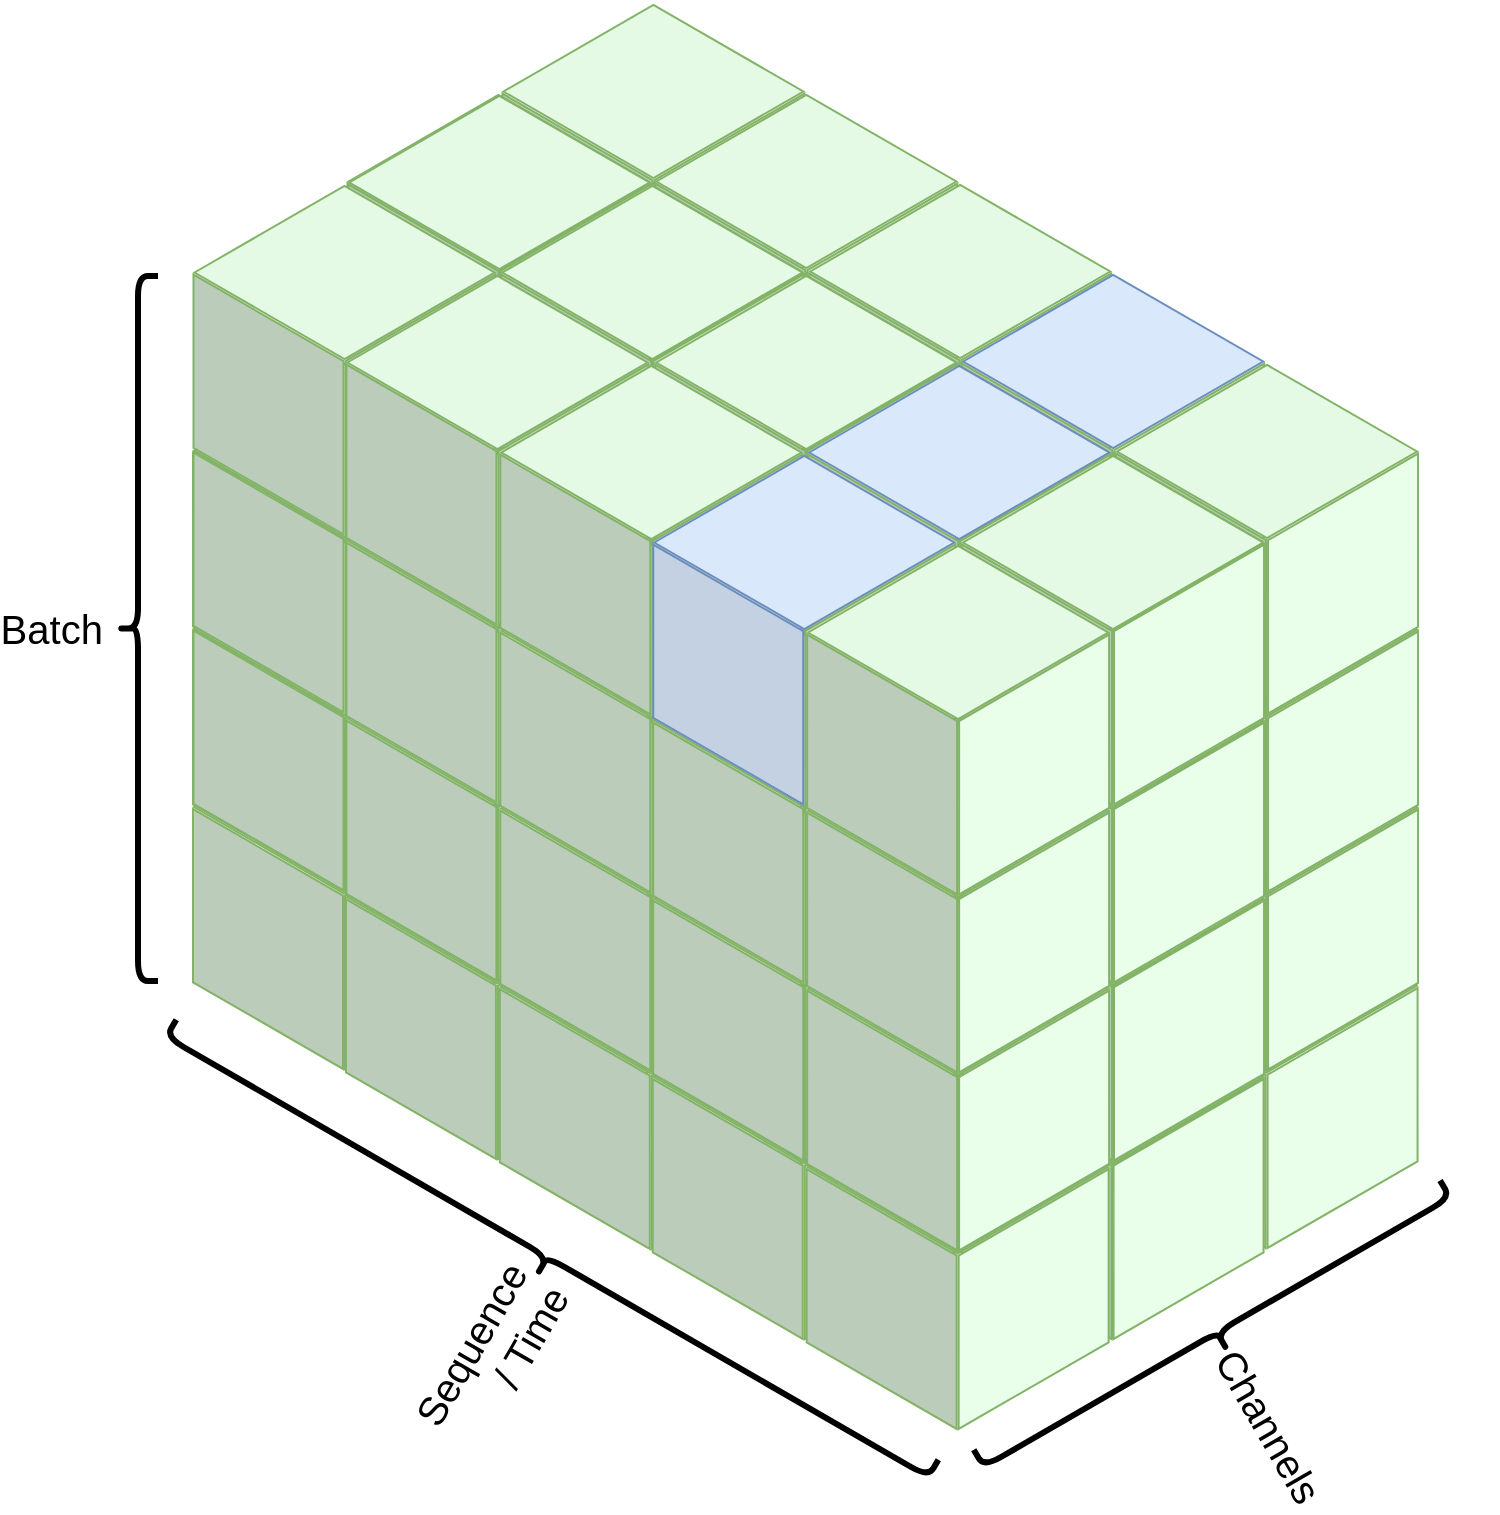 <mxfile version="22.0.0" type="device">
  <diagram name="Página-1" id="rIqUe4WyIogmE3zDdpFF">
    <mxGraphModel dx="1744" dy="797" grid="1" gridSize="10" guides="1" tooltips="1" connect="1" arrows="1" fold="1" page="1" pageScale="1" pageWidth="827" pageHeight="1169" math="0" shadow="0">
      <root>
        <mxCell id="0" />
        <mxCell id="1" parent="0" />
        <mxCell id="FHGa05HmV8W9KMMEZWDE-86" value="" style="html=1;whiteSpace=wrap;aspect=fixed;shape=isoRectangle;strokeWidth=1;fillColor=#E5FAE4;strokeColor=#82b366;container=0;" parent="1" vertex="1">
          <mxGeometry x="179.47" y="270" width="150" height="90" as="geometry" />
        </mxCell>
        <mxCell id="FHGa05HmV8W9KMMEZWDE-87" value="" style="html=1;whiteSpace=wrap;aspect=fixed;shape=isoRectangle;rotation=-240;strokeWidth=1;fillColor=#d5e8d4;strokeColor=#82b366;container=0;" parent="1" vertex="1">
          <mxGeometry x="217.47" y="336" width="150" height="90" as="geometry" />
        </mxCell>
        <mxCell id="FHGa05HmV8W9KMMEZWDE-88" value="" style="html=1;whiteSpace=wrap;aspect=fixed;shape=isoRectangle;rotation=60;flipV=1;direction=west;fillColor=#BBCCBA;strokeColor=#82b366;container=0;" parent="1" vertex="1">
          <mxGeometry x="141.47" y="336" width="150" height="90" as="geometry" />
        </mxCell>
        <mxCell id="FHGa05HmV8W9KMMEZWDE-90" value="" style="html=1;whiteSpace=wrap;aspect=fixed;shape=isoRectangle;strokeWidth=1;fillColor=#E5FAE4;strokeColor=#82b366;container=0;" parent="1" vertex="1">
          <mxGeometry x="102" y="315" width="150" height="90" as="geometry" />
        </mxCell>
        <mxCell id="FHGa05HmV8W9KMMEZWDE-91" value="" style="html=1;whiteSpace=wrap;aspect=fixed;shape=isoRectangle;rotation=-240;strokeWidth=1;fillColor=#d5e8d4;strokeColor=#82b366;container=0;" parent="1" vertex="1">
          <mxGeometry x="140" y="381" width="150" height="90" as="geometry" />
        </mxCell>
        <mxCell id="FHGa05HmV8W9KMMEZWDE-92" value="" style="html=1;whiteSpace=wrap;aspect=fixed;shape=isoRectangle;rotation=60;flipV=1;direction=west;fillColor=#BBCCBA;strokeColor=#82b366;container=0;" parent="1" vertex="1">
          <mxGeometry x="64" y="381" width="150" height="90" as="geometry" />
        </mxCell>
        <mxCell id="FHGa05HmV8W9KMMEZWDE-142" value="" style="html=1;whiteSpace=wrap;aspect=fixed;shape=isoRectangle;strokeWidth=1;fillColor=#E5FAE4;strokeColor=#82b366;container=0;" parent="1" vertex="1">
          <mxGeometry x="255.94" y="315" width="150" height="90" as="geometry" />
        </mxCell>
        <mxCell id="FHGa05HmV8W9KMMEZWDE-143" value="" style="html=1;whiteSpace=wrap;aspect=fixed;shape=isoRectangle;rotation=-240;strokeWidth=1;fillColor=#d5e8d4;strokeColor=#82b366;container=0;" parent="1" vertex="1">
          <mxGeometry x="293.94" y="381" width="150" height="90" as="geometry" />
        </mxCell>
        <mxCell id="FHGa05HmV8W9KMMEZWDE-144" value="" style="html=1;whiteSpace=wrap;aspect=fixed;shape=isoRectangle;rotation=60;flipV=1;direction=west;fillColor=#BBCCBA;strokeColor=#82b366;container=0;" parent="1" vertex="1">
          <mxGeometry x="217.94" y="381" width="150" height="90" as="geometry" />
        </mxCell>
        <mxCell id="FHGa05HmV8W9KMMEZWDE-146" value="" style="html=1;whiteSpace=wrap;aspect=fixed;shape=isoRectangle;strokeWidth=1;fillColor=#E5FAE4;strokeColor=#82b366;container=0;" parent="1" vertex="1">
          <mxGeometry x="178.47" y="360" width="150" height="90" as="geometry" />
        </mxCell>
        <mxCell id="FHGa05HmV8W9KMMEZWDE-147" value="" style="html=1;whiteSpace=wrap;aspect=fixed;shape=isoRectangle;rotation=-240;strokeWidth=1;fillColor=#d5e8d4;strokeColor=#82b366;container=0;" parent="1" vertex="1">
          <mxGeometry x="216.47" y="426" width="150" height="90" as="geometry" />
        </mxCell>
        <mxCell id="FHGa05HmV8W9KMMEZWDE-148" value="" style="html=1;whiteSpace=wrap;aspect=fixed;shape=isoRectangle;rotation=60;flipV=1;direction=west;fillColor=#BBCCBA;strokeColor=#82b366;container=0;" parent="1" vertex="1">
          <mxGeometry x="140.47" y="426" width="150" height="90" as="geometry" />
        </mxCell>
        <mxCell id="FHGa05HmV8W9KMMEZWDE-150" value="" style="html=1;whiteSpace=wrap;aspect=fixed;shape=isoRectangle;strokeWidth=1;fillColor=#E5FAE4;strokeColor=#82b366;container=0;" parent="1" vertex="1">
          <mxGeometry x="332.88" y="360" width="150" height="90" as="geometry" />
        </mxCell>
        <mxCell id="FHGa05HmV8W9KMMEZWDE-151" value="" style="html=1;whiteSpace=wrap;aspect=fixed;shape=isoRectangle;rotation=-240;strokeWidth=1;fillColor=#d5e8d4;strokeColor=#82b366;container=0;" parent="1" vertex="1">
          <mxGeometry x="370.88" y="426" width="150" height="90" as="geometry" />
        </mxCell>
        <mxCell id="FHGa05HmV8W9KMMEZWDE-152" value="" style="html=1;whiteSpace=wrap;aspect=fixed;shape=isoRectangle;rotation=60;flipV=1;direction=west;fillColor=#BBCCBA;strokeColor=#82b366;container=0;" parent="1" vertex="1">
          <mxGeometry x="294.88" y="426" width="150" height="90" as="geometry" />
        </mxCell>
        <mxCell id="FHGa05HmV8W9KMMEZWDE-154" value="" style="html=1;whiteSpace=wrap;aspect=fixed;shape=isoRectangle;strokeWidth=1;fillColor=#E5FAE4;strokeColor=#82b366;container=0;" parent="1" vertex="1">
          <mxGeometry x="255.41" y="405" width="150" height="90" as="geometry" />
        </mxCell>
        <mxCell id="FHGa05HmV8W9KMMEZWDE-155" value="" style="html=1;whiteSpace=wrap;aspect=fixed;shape=isoRectangle;rotation=-240;strokeWidth=1;fillColor=#d5e8d4;strokeColor=#82b366;container=0;" parent="1" vertex="1">
          <mxGeometry x="293.41" y="471" width="150" height="90" as="geometry" />
        </mxCell>
        <mxCell id="FHGa05HmV8W9KMMEZWDE-156" value="" style="html=1;whiteSpace=wrap;aspect=fixed;shape=isoRectangle;rotation=60;flipV=1;direction=west;fillColor=#BBCCBA;strokeColor=#82b366;container=0;" parent="1" vertex="1">
          <mxGeometry x="217.41" y="471" width="150" height="90" as="geometry" />
        </mxCell>
        <mxCell id="FHGa05HmV8W9KMMEZWDE-158" value="" style="html=1;whiteSpace=wrap;aspect=fixed;shape=isoRectangle;strokeWidth=1;fillColor=#E5FAE4;strokeColor=#82b366;container=0;" parent="1" vertex="1">
          <mxGeometry x="409.35" y="405" width="150" height="90" as="geometry" />
        </mxCell>
        <mxCell id="FHGa05HmV8W9KMMEZWDE-159" value="" style="html=1;whiteSpace=wrap;aspect=fixed;shape=isoRectangle;rotation=-240;strokeWidth=1;fillColor=#d5e8d4;strokeColor=#82b366;container=0;" parent="1" vertex="1">
          <mxGeometry x="447.35" y="471" width="150" height="90" as="geometry" />
        </mxCell>
        <mxCell id="FHGa05HmV8W9KMMEZWDE-160" value="" style="html=1;whiteSpace=wrap;aspect=fixed;shape=isoRectangle;rotation=60;flipV=1;direction=west;fillColor=#BBCCBA;strokeColor=#82b366;container=0;" parent="1" vertex="1">
          <mxGeometry x="371.35" y="471" width="150" height="90" as="geometry" />
        </mxCell>
        <mxCell id="FHGa05HmV8W9KMMEZWDE-162" value="" style="html=1;whiteSpace=wrap;aspect=fixed;shape=isoRectangle;strokeWidth=1;fillColor=#E5FAE4;strokeColor=#82b366;container=0;" parent="1" vertex="1">
          <mxGeometry x="331.88" y="450" width="150" height="90" as="geometry" />
        </mxCell>
        <mxCell id="FHGa05HmV8W9KMMEZWDE-163" value="" style="html=1;whiteSpace=wrap;aspect=fixed;shape=isoRectangle;rotation=-240;strokeWidth=1;fillColor=#d5e8d4;strokeColor=#82b366;container=0;" parent="1" vertex="1">
          <mxGeometry x="369.88" y="516" width="150" height="90" as="geometry" />
        </mxCell>
        <mxCell id="FHGa05HmV8W9KMMEZWDE-164" value="" style="html=1;whiteSpace=wrap;aspect=fixed;shape=isoRectangle;rotation=60;flipV=1;direction=west;fillColor=#BBCCBA;strokeColor=#82b366;container=0;" parent="1" vertex="1">
          <mxGeometry x="293.88" y="516" width="150" height="90" as="geometry" />
        </mxCell>
        <mxCell id="FHGa05HmV8W9KMMEZWDE-166" value="" style="html=1;whiteSpace=wrap;aspect=fixed;shape=isoRectangle;strokeWidth=1;fillColor=#E5FAE4;strokeColor=#82b366;container=0;" parent="1" vertex="1">
          <mxGeometry x="486.29" y="450" width="150" height="90" as="geometry" />
        </mxCell>
        <mxCell id="FHGa05HmV8W9KMMEZWDE-167" value="" style="html=1;whiteSpace=wrap;aspect=fixed;shape=isoRectangle;rotation=-240;strokeWidth=1;fillColor=#EAFFE9;strokeColor=#82b366;container=0;" parent="1" vertex="1">
          <mxGeometry x="524.29" y="516" width="150" height="90" as="geometry" />
        </mxCell>
        <mxCell id="FHGa05HmV8W9KMMEZWDE-168" value="" style="html=1;whiteSpace=wrap;aspect=fixed;shape=isoRectangle;rotation=60;flipV=1;direction=west;fillColor=#BBCCBA;strokeColor=#82b366;container=0;" parent="1" vertex="1">
          <mxGeometry x="448.29" y="516" width="150" height="90" as="geometry" />
        </mxCell>
        <mxCell id="FHGa05HmV8W9KMMEZWDE-170" value="" style="html=1;whiteSpace=wrap;aspect=fixed;shape=isoRectangle;strokeWidth=1;fillColor=#E5FAE4;strokeColor=#82b366;container=0;" parent="1" vertex="1">
          <mxGeometry x="408.82" y="495" width="150" height="90" as="geometry" />
        </mxCell>
        <mxCell id="FHGa05HmV8W9KMMEZWDE-171" value="" style="html=1;whiteSpace=wrap;aspect=fixed;shape=isoRectangle;rotation=-240;strokeWidth=1;fillColor=#EAFFE9;strokeColor=#82b366;container=0;" parent="1" vertex="1">
          <mxGeometry x="446.82" y="561" width="150" height="90" as="geometry" />
        </mxCell>
        <mxCell id="FHGa05HmV8W9KMMEZWDE-172" value="" style="html=1;whiteSpace=wrap;aspect=fixed;shape=isoRectangle;rotation=60;flipV=1;direction=west;fillColor=#bbccbb;strokeColor=#d6b656;container=0;" parent="1" vertex="1">
          <mxGeometry x="370.82" y="561" width="150" height="90" as="geometry" />
        </mxCell>
        <mxCell id="FHGa05HmV8W9KMMEZWDE-174" value="" style="html=1;whiteSpace=wrap;aspect=fixed;shape=isoRectangle;strokeWidth=1;fillColor=#E5FAE4;strokeColor=#82b366;container=0;" parent="1" vertex="1">
          <mxGeometry x="179.47" y="181" width="150" height="90" as="geometry" />
        </mxCell>
        <mxCell id="FHGa05HmV8W9KMMEZWDE-175" value="" style="html=1;whiteSpace=wrap;aspect=fixed;shape=isoRectangle;rotation=-240;strokeWidth=1;fillColor=#d5e8d4;strokeColor=#82b366;container=0;" parent="1" vertex="1">
          <mxGeometry x="217.47" y="247" width="150" height="90" as="geometry" />
        </mxCell>
        <mxCell id="FHGa05HmV8W9KMMEZWDE-176" value="" style="html=1;whiteSpace=wrap;aspect=fixed;shape=isoRectangle;rotation=60;flipV=1;direction=west;fillColor=#BBCCBA;strokeColor=#82b366;container=0;" parent="1" vertex="1">
          <mxGeometry x="141.47" y="247" width="150" height="90" as="geometry" />
        </mxCell>
        <mxCell id="FHGa05HmV8W9KMMEZWDE-178" value="" style="html=1;whiteSpace=wrap;aspect=fixed;shape=isoRectangle;strokeWidth=1;fillColor=#E5FAE4;strokeColor=#82b366;container=0;" parent="1" vertex="1">
          <mxGeometry x="102" y="226" width="150" height="90" as="geometry" />
        </mxCell>
        <mxCell id="FHGa05HmV8W9KMMEZWDE-179" value="" style="html=1;whiteSpace=wrap;aspect=fixed;shape=isoRectangle;rotation=-240;strokeWidth=1;fillColor=#d5e8d4;strokeColor=#82b366;container=0;" parent="1" vertex="1">
          <mxGeometry x="140" y="292" width="150" height="90" as="geometry" />
        </mxCell>
        <mxCell id="FHGa05HmV8W9KMMEZWDE-180" value="" style="html=1;whiteSpace=wrap;aspect=fixed;shape=isoRectangle;rotation=60;flipV=1;direction=west;fillColor=#BBCCBA;strokeColor=#82b366;container=0;" parent="1" vertex="1">
          <mxGeometry x="64" y="292" width="150" height="90" as="geometry" />
        </mxCell>
        <mxCell id="FHGa05HmV8W9KMMEZWDE-182" value="" style="html=1;whiteSpace=wrap;aspect=fixed;shape=isoRectangle;strokeWidth=1;fillColor=#E5FAE4;strokeColor=#82b366;container=0;" parent="1" vertex="1">
          <mxGeometry x="255.94" y="226" width="150" height="90" as="geometry" />
        </mxCell>
        <mxCell id="FHGa05HmV8W9KMMEZWDE-183" value="" style="html=1;whiteSpace=wrap;aspect=fixed;shape=isoRectangle;rotation=-240;strokeWidth=1;fillColor=#d5e8d4;strokeColor=#82b366;container=0;" parent="1" vertex="1">
          <mxGeometry x="293.94" y="292" width="150" height="90" as="geometry" />
        </mxCell>
        <mxCell id="FHGa05HmV8W9KMMEZWDE-184" value="" style="html=1;whiteSpace=wrap;aspect=fixed;shape=isoRectangle;rotation=60;flipV=1;direction=west;fillColor=#BBCCBA;strokeColor=#82b366;container=0;" parent="1" vertex="1">
          <mxGeometry x="217.94" y="292" width="150" height="90" as="geometry" />
        </mxCell>
        <mxCell id="FHGa05HmV8W9KMMEZWDE-186" value="" style="html=1;whiteSpace=wrap;aspect=fixed;shape=isoRectangle;strokeWidth=1;fillColor=#E5FAE4;strokeColor=#82b366;container=0;" parent="1" vertex="1">
          <mxGeometry x="178.47" y="271" width="150" height="90" as="geometry" />
        </mxCell>
        <mxCell id="FHGa05HmV8W9KMMEZWDE-187" value="" style="html=1;whiteSpace=wrap;aspect=fixed;shape=isoRectangle;rotation=-240;strokeWidth=1;fillColor=#d5e8d4;strokeColor=#82b366;container=0;" parent="1" vertex="1">
          <mxGeometry x="216.47" y="337" width="150" height="90" as="geometry" />
        </mxCell>
        <mxCell id="FHGa05HmV8W9KMMEZWDE-188" value="" style="html=1;whiteSpace=wrap;aspect=fixed;shape=isoRectangle;rotation=60;flipV=1;direction=west;fillColor=#BBCCBA;strokeColor=#82b366;container=0;" parent="1" vertex="1">
          <mxGeometry x="140.47" y="337" width="150" height="90" as="geometry" />
        </mxCell>
        <mxCell id="FHGa05HmV8W9KMMEZWDE-190" value="" style="html=1;whiteSpace=wrap;aspect=fixed;shape=isoRectangle;strokeWidth=1;fillColor=#E5FAE4;strokeColor=#82b366;container=0;" parent="1" vertex="1">
          <mxGeometry x="332.88" y="271" width="150" height="90" as="geometry" />
        </mxCell>
        <mxCell id="FHGa05HmV8W9KMMEZWDE-191" value="" style="html=1;whiteSpace=wrap;aspect=fixed;shape=isoRectangle;rotation=-240;strokeWidth=1;fillColor=#d5e8d4;strokeColor=#82b366;container=0;" parent="1" vertex="1">
          <mxGeometry x="370.88" y="337" width="150" height="90" as="geometry" />
        </mxCell>
        <mxCell id="FHGa05HmV8W9KMMEZWDE-192" value="" style="html=1;whiteSpace=wrap;aspect=fixed;shape=isoRectangle;rotation=60;flipV=1;direction=west;fillColor=#BBCCBA;strokeColor=#82b366;container=0;" parent="1" vertex="1">
          <mxGeometry x="294.88" y="337" width="150" height="90" as="geometry" />
        </mxCell>
        <mxCell id="FHGa05HmV8W9KMMEZWDE-194" value="" style="html=1;whiteSpace=wrap;aspect=fixed;shape=isoRectangle;strokeWidth=1;fillColor=#E5FAE4;strokeColor=#82b366;container=0;" parent="1" vertex="1">
          <mxGeometry x="255.41" y="316" width="150" height="90" as="geometry" />
        </mxCell>
        <mxCell id="FHGa05HmV8W9KMMEZWDE-195" value="" style="html=1;whiteSpace=wrap;aspect=fixed;shape=isoRectangle;rotation=-240;strokeWidth=1;fillColor=#d5e8d4;strokeColor=#82b366;container=0;" parent="1" vertex="1">
          <mxGeometry x="293.41" y="382" width="150" height="90" as="geometry" />
        </mxCell>
        <mxCell id="FHGa05HmV8W9KMMEZWDE-196" value="" style="html=1;whiteSpace=wrap;aspect=fixed;shape=isoRectangle;rotation=60;flipV=1;direction=west;fillColor=#BBCCBA;strokeColor=#82b366;container=0;" parent="1" vertex="1">
          <mxGeometry x="217.41" y="382" width="150" height="90" as="geometry" />
        </mxCell>
        <mxCell id="FHGa05HmV8W9KMMEZWDE-198" value="" style="html=1;whiteSpace=wrap;aspect=fixed;shape=isoRectangle;strokeWidth=1;fillColor=#E5FAE4;strokeColor=#82b366;container=0;" parent="1" vertex="1">
          <mxGeometry x="409.35" y="316" width="150" height="90" as="geometry" />
        </mxCell>
        <mxCell id="FHGa05HmV8W9KMMEZWDE-199" value="" style="html=1;whiteSpace=wrap;aspect=fixed;shape=isoRectangle;rotation=-240;strokeWidth=1;fillColor=#d5e8d4;strokeColor=#82b366;container=0;" parent="1" vertex="1">
          <mxGeometry x="447.35" y="382" width="150" height="90" as="geometry" />
        </mxCell>
        <mxCell id="FHGa05HmV8W9KMMEZWDE-200" value="" style="html=1;whiteSpace=wrap;aspect=fixed;shape=isoRectangle;rotation=60;flipV=1;direction=west;fillColor=#BBCCBA;strokeColor=#82b366;container=0;" parent="1" vertex="1">
          <mxGeometry x="371.35" y="382" width="150" height="90" as="geometry" />
        </mxCell>
        <mxCell id="FHGa05HmV8W9KMMEZWDE-202" value="" style="html=1;whiteSpace=wrap;aspect=fixed;shape=isoRectangle;strokeWidth=1;fillColor=#E5FAE4;strokeColor=#82b366;container=0;" parent="1" vertex="1">
          <mxGeometry x="331.88" y="361" width="150" height="90" as="geometry" />
        </mxCell>
        <mxCell id="FHGa05HmV8W9KMMEZWDE-203" value="" style="html=1;whiteSpace=wrap;aspect=fixed;shape=isoRectangle;rotation=-240;strokeWidth=1;fillColor=#d5e8d4;strokeColor=#82b366;container=0;" parent="1" vertex="1">
          <mxGeometry x="369.88" y="427" width="150" height="90" as="geometry" />
        </mxCell>
        <mxCell id="FHGa05HmV8W9KMMEZWDE-204" value="" style="html=1;whiteSpace=wrap;aspect=fixed;shape=isoRectangle;rotation=60;flipV=1;direction=west;fillColor=#BBCCBA;strokeColor=#82b366;container=0;" parent="1" vertex="1">
          <mxGeometry x="293.88" y="427" width="150" height="90" as="geometry" />
        </mxCell>
        <mxCell id="FHGa05HmV8W9KMMEZWDE-206" value="" style="html=1;whiteSpace=wrap;aspect=fixed;shape=isoRectangle;strokeWidth=1;fillColor=#E5FAE4;strokeColor=#82b366;container=0;" parent="1" vertex="1">
          <mxGeometry x="486.29" y="361" width="150" height="90" as="geometry" />
        </mxCell>
        <mxCell id="FHGa05HmV8W9KMMEZWDE-207" value="" style="html=1;whiteSpace=wrap;aspect=fixed;shape=isoRectangle;rotation=-240;strokeWidth=1;fillColor=#EAFFE9;strokeColor=#82b366;container=0;" parent="1" vertex="1">
          <mxGeometry x="524.29" y="427" width="150" height="90" as="geometry" />
        </mxCell>
        <mxCell id="FHGa05HmV8W9KMMEZWDE-208" value="" style="html=1;whiteSpace=wrap;aspect=fixed;shape=isoRectangle;rotation=60;flipV=1;direction=west;fillColor=#BBCCBA;strokeColor=#82b366;container=0;" parent="1" vertex="1">
          <mxGeometry x="448.29" y="427" width="150" height="90" as="geometry" />
        </mxCell>
        <mxCell id="FHGa05HmV8W9KMMEZWDE-210" value="" style="html=1;whiteSpace=wrap;aspect=fixed;shape=isoRectangle;strokeWidth=1;fillColor=#E5FAE4;strokeColor=#82b366;container=0;" parent="1" vertex="1">
          <mxGeometry x="408.82" y="406" width="150" height="90" as="geometry" />
        </mxCell>
        <mxCell id="FHGa05HmV8W9KMMEZWDE-211" value="" style="html=1;whiteSpace=wrap;aspect=fixed;shape=isoRectangle;rotation=-240;strokeWidth=1;fillColor=#EAFFE9;strokeColor=#82b366;container=0;" parent="1" vertex="1">
          <mxGeometry x="446.82" y="472" width="150" height="90" as="geometry" />
        </mxCell>
        <mxCell id="FHGa05HmV8W9KMMEZWDE-212" value="" style="html=1;whiteSpace=wrap;aspect=fixed;shape=isoRectangle;rotation=60;flipV=1;direction=west;fillColor=#bbccbb;strokeColor=#d6b656;container=0;" parent="1" vertex="1">
          <mxGeometry x="370.82" y="472" width="150" height="90" as="geometry" />
        </mxCell>
        <mxCell id="FHGa05HmV8W9KMMEZWDE-214" value="" style="html=1;whiteSpace=wrap;aspect=fixed;shape=isoRectangle;strokeWidth=1;fillColor=#E5FAE4;strokeColor=#82b366;container=0;" parent="1" vertex="1">
          <mxGeometry x="179.47" y="92" width="150" height="90" as="geometry" />
        </mxCell>
        <mxCell id="FHGa05HmV8W9KMMEZWDE-215" value="" style="html=1;whiteSpace=wrap;aspect=fixed;shape=isoRectangle;rotation=-240;strokeWidth=1;fillColor=#d5e8d4;strokeColor=#82b366;container=0;" parent="1" vertex="1">
          <mxGeometry x="217.47" y="158" width="150" height="90" as="geometry" />
        </mxCell>
        <mxCell id="FHGa05HmV8W9KMMEZWDE-216" value="" style="html=1;whiteSpace=wrap;aspect=fixed;shape=isoRectangle;rotation=60;flipV=1;direction=west;fillColor=#BBCCBA;strokeColor=#82b366;container=0;" parent="1" vertex="1">
          <mxGeometry x="141.47" y="158" width="150" height="90" as="geometry" />
        </mxCell>
        <mxCell id="FHGa05HmV8W9KMMEZWDE-218" value="" style="html=1;whiteSpace=wrap;aspect=fixed;shape=isoRectangle;strokeWidth=1;fillColor=#E5FAE4;strokeColor=#82b366;container=0;" parent="1" vertex="1">
          <mxGeometry x="102" y="137" width="150" height="90" as="geometry" />
        </mxCell>
        <mxCell id="FHGa05HmV8W9KMMEZWDE-219" value="" style="html=1;whiteSpace=wrap;aspect=fixed;shape=isoRectangle;rotation=-240;strokeWidth=1;fillColor=#d5e8d4;strokeColor=#82b366;container=0;" parent="1" vertex="1">
          <mxGeometry x="140" y="203" width="150" height="90" as="geometry" />
        </mxCell>
        <mxCell id="FHGa05HmV8W9KMMEZWDE-220" value="" style="html=1;whiteSpace=wrap;aspect=fixed;shape=isoRectangle;rotation=60;flipV=1;direction=west;fillColor=#BBCCBA;strokeColor=#82b366;container=0;" parent="1" vertex="1">
          <mxGeometry x="64" y="203" width="150" height="90" as="geometry" />
        </mxCell>
        <mxCell id="FHGa05HmV8W9KMMEZWDE-222" value="" style="html=1;whiteSpace=wrap;aspect=fixed;shape=isoRectangle;strokeWidth=1;fillColor=#E5FAE4;strokeColor=#82b366;container=0;" parent="1" vertex="1">
          <mxGeometry x="255.94" y="137" width="150" height="90" as="geometry" />
        </mxCell>
        <mxCell id="FHGa05HmV8W9KMMEZWDE-223" value="" style="html=1;whiteSpace=wrap;aspect=fixed;shape=isoRectangle;rotation=-240;strokeWidth=1;fillColor=#d5e8d4;strokeColor=#82b366;container=0;" parent="1" vertex="1">
          <mxGeometry x="293.94" y="203" width="150" height="90" as="geometry" />
        </mxCell>
        <mxCell id="FHGa05HmV8W9KMMEZWDE-224" value="" style="html=1;whiteSpace=wrap;aspect=fixed;shape=isoRectangle;rotation=60;flipV=1;direction=west;fillColor=#BBCCBA;strokeColor=#82b366;container=0;" parent="1" vertex="1">
          <mxGeometry x="217.94" y="203" width="150" height="90" as="geometry" />
        </mxCell>
        <mxCell id="FHGa05HmV8W9KMMEZWDE-226" value="" style="html=1;whiteSpace=wrap;aspect=fixed;shape=isoRectangle;strokeWidth=1;fillColor=#E5FAE4;strokeColor=#82b366;container=0;" parent="1" vertex="1">
          <mxGeometry x="178.47" y="182" width="150" height="90" as="geometry" />
        </mxCell>
        <mxCell id="FHGa05HmV8W9KMMEZWDE-227" value="" style="html=1;whiteSpace=wrap;aspect=fixed;shape=isoRectangle;rotation=-240;strokeWidth=1;fillColor=#d5e8d4;strokeColor=#82b366;container=0;" parent="1" vertex="1">
          <mxGeometry x="216.47" y="248" width="150" height="90" as="geometry" />
        </mxCell>
        <mxCell id="FHGa05HmV8W9KMMEZWDE-228" value="" style="html=1;whiteSpace=wrap;aspect=fixed;shape=isoRectangle;rotation=60;flipV=1;direction=west;fillColor=#BBCCBA;strokeColor=#82b366;container=0;" parent="1" vertex="1">
          <mxGeometry x="140.47" y="248" width="150" height="90" as="geometry" />
        </mxCell>
        <mxCell id="FHGa05HmV8W9KMMEZWDE-230" value="" style="html=1;whiteSpace=wrap;aspect=fixed;shape=isoRectangle;strokeWidth=1;fillColor=#E5FAE4;strokeColor=#82b366;container=0;" parent="1" vertex="1">
          <mxGeometry x="332.88" y="182" width="150" height="90" as="geometry" />
        </mxCell>
        <mxCell id="FHGa05HmV8W9KMMEZWDE-231" value="" style="html=1;whiteSpace=wrap;aspect=fixed;shape=isoRectangle;rotation=-240;strokeWidth=1;fillColor=#d5e8d4;strokeColor=#82b366;container=0;" parent="1" vertex="1">
          <mxGeometry x="370.88" y="248" width="150" height="90" as="geometry" />
        </mxCell>
        <mxCell id="FHGa05HmV8W9KMMEZWDE-232" value="" style="html=1;whiteSpace=wrap;aspect=fixed;shape=isoRectangle;rotation=60;flipV=1;direction=west;fillColor=#BBCCBA;strokeColor=#82b366;container=0;" parent="1" vertex="1">
          <mxGeometry x="294.88" y="248" width="150" height="90" as="geometry" />
        </mxCell>
        <mxCell id="FHGa05HmV8W9KMMEZWDE-234" value="" style="html=1;whiteSpace=wrap;aspect=fixed;shape=isoRectangle;strokeWidth=1;fillColor=#E5FAE4;strokeColor=#82b366;container=0;" parent="1" vertex="1">
          <mxGeometry x="255.41" y="227" width="150" height="90" as="geometry" />
        </mxCell>
        <mxCell id="FHGa05HmV8W9KMMEZWDE-235" value="" style="html=1;whiteSpace=wrap;aspect=fixed;shape=isoRectangle;rotation=-240;strokeWidth=1;fillColor=#d5e8d4;strokeColor=#82b366;container=0;" parent="1" vertex="1">
          <mxGeometry x="293.41" y="293" width="150" height="90" as="geometry" />
        </mxCell>
        <mxCell id="FHGa05HmV8W9KMMEZWDE-236" value="" style="html=1;whiteSpace=wrap;aspect=fixed;shape=isoRectangle;rotation=60;flipV=1;direction=west;fillColor=#BBCCBA;strokeColor=#82b366;container=0;" parent="1" vertex="1">
          <mxGeometry x="217.41" y="293" width="150" height="90" as="geometry" />
        </mxCell>
        <mxCell id="FHGa05HmV8W9KMMEZWDE-238" value="" style="html=1;whiteSpace=wrap;aspect=fixed;shape=isoRectangle;strokeWidth=1;fillColor=#E5FAE4;strokeColor=#82b366;container=0;" parent="1" vertex="1">
          <mxGeometry x="409.35" y="227" width="150" height="90" as="geometry" />
        </mxCell>
        <mxCell id="FHGa05HmV8W9KMMEZWDE-239" value="" style="html=1;whiteSpace=wrap;aspect=fixed;shape=isoRectangle;rotation=-240;strokeWidth=1;fillColor=#d5e8d4;strokeColor=#82b366;container=0;" parent="1" vertex="1">
          <mxGeometry x="447.35" y="293" width="150" height="90" as="geometry" />
        </mxCell>
        <mxCell id="FHGa05HmV8W9KMMEZWDE-240" value="" style="html=1;whiteSpace=wrap;aspect=fixed;shape=isoRectangle;rotation=60;flipV=1;direction=west;fillColor=#BBCCBA;strokeColor=#82b366;container=0;" parent="1" vertex="1">
          <mxGeometry x="371.35" y="293" width="150" height="90" as="geometry" />
        </mxCell>
        <mxCell id="FHGa05HmV8W9KMMEZWDE-242" value="" style="html=1;whiteSpace=wrap;aspect=fixed;shape=isoRectangle;strokeWidth=1;fillColor=#E5FAE4;strokeColor=#82b366;container=0;" parent="1" vertex="1">
          <mxGeometry x="331.88" y="272" width="150" height="90" as="geometry" />
        </mxCell>
        <mxCell id="FHGa05HmV8W9KMMEZWDE-243" value="" style="html=1;whiteSpace=wrap;aspect=fixed;shape=isoRectangle;rotation=-240;strokeWidth=1;fillColor=#d5e8d4;strokeColor=#82b366;container=0;" parent="1" vertex="1">
          <mxGeometry x="369.88" y="338" width="150" height="90" as="geometry" />
        </mxCell>
        <mxCell id="FHGa05HmV8W9KMMEZWDE-244" value="" style="html=1;whiteSpace=wrap;aspect=fixed;shape=isoRectangle;rotation=60;flipV=1;direction=west;fillColor=#BBCCBA;strokeColor=#82b366;container=0;" parent="1" vertex="1">
          <mxGeometry x="293.88" y="338" width="150" height="90" as="geometry" />
        </mxCell>
        <mxCell id="FHGa05HmV8W9KMMEZWDE-246" value="" style="html=1;whiteSpace=wrap;aspect=fixed;shape=isoRectangle;strokeWidth=1;fillColor=#e5fae4;strokeColor=#82b366;container=0;" parent="1" vertex="1">
          <mxGeometry x="486.29" y="272" width="150" height="90" as="geometry" />
        </mxCell>
        <mxCell id="FHGa05HmV8W9KMMEZWDE-247" value="" style="html=1;whiteSpace=wrap;aspect=fixed;shape=isoRectangle;rotation=-240;strokeWidth=1;fillColor=#EAFFE9;strokeColor=#82b366;container=0;" parent="1" vertex="1">
          <mxGeometry x="524.29" y="338" width="150" height="90" as="geometry" />
        </mxCell>
        <mxCell id="FHGa05HmV8W9KMMEZWDE-248" value="" style="html=1;whiteSpace=wrap;aspect=fixed;shape=isoRectangle;rotation=60;flipV=1;direction=west;fillColor=#BBCCBA;strokeColor=#82b366;container=0;" parent="1" vertex="1">
          <mxGeometry x="448.29" y="338" width="150" height="90" as="geometry" />
        </mxCell>
        <mxCell id="FHGa05HmV8W9KMMEZWDE-250" value="" style="html=1;whiteSpace=wrap;aspect=fixed;shape=isoRectangle;strokeWidth=1;fillColor=#e5fae4;strokeColor=#82b366;container=0;" parent="1" vertex="1">
          <mxGeometry x="408.82" y="317" width="150" height="90" as="geometry" />
        </mxCell>
        <mxCell id="FHGa05HmV8W9KMMEZWDE-251" value="" style="html=1;whiteSpace=wrap;aspect=fixed;shape=isoRectangle;rotation=-240;strokeWidth=1;fillColor=#EAFFE9;strokeColor=#82b366;container=0;" parent="1" vertex="1">
          <mxGeometry x="446.82" y="383" width="150" height="90" as="geometry" />
        </mxCell>
        <mxCell id="FHGa05HmV8W9KMMEZWDE-252" value="" style="html=1;whiteSpace=wrap;aspect=fixed;shape=isoRectangle;rotation=60;flipV=1;direction=west;fillColor=#bbccbb;strokeColor=#82b366;container=0;" parent="1" vertex="1">
          <mxGeometry x="370.82" y="383" width="150" height="90" as="geometry" />
        </mxCell>
        <mxCell id="vK0zOUk7TIPSTApoR2ex-3" value="" style="html=1;whiteSpace=wrap;aspect=fixed;shape=isoRectangle;strokeWidth=1;fillColor=#E5FAE4;strokeColor=#82b366;container=0;" parent="1" vertex="1">
          <mxGeometry x="102.47" y="315.5" width="150" height="90" as="geometry" />
        </mxCell>
        <mxCell id="vK0zOUk7TIPSTApoR2ex-4" value="" style="html=1;whiteSpace=wrap;aspect=fixed;shape=isoRectangle;rotation=-240;strokeWidth=1;fillColor=#d5e8d4;strokeColor=#82b366;container=0;" parent="1" vertex="1">
          <mxGeometry x="140.47" y="381.5" width="150" height="90" as="geometry" />
        </mxCell>
        <mxCell id="vK0zOUk7TIPSTApoR2ex-5" value="" style="html=1;whiteSpace=wrap;aspect=fixed;shape=isoRectangle;rotation=60;flipV=1;direction=west;fillColor=#BBCCBA;strokeColor=#82b366;container=0;" parent="1" vertex="1">
          <mxGeometry x="64.47" y="381.5" width="150" height="90" as="geometry" />
        </mxCell>
        <mxCell id="vK0zOUk7TIPSTApoR2ex-6" value="" style="html=1;whiteSpace=wrap;aspect=fixed;shape=isoRectangle;strokeWidth=1;fillColor=#E5FAE4;strokeColor=#82b366;container=0;" parent="1" vertex="1">
          <mxGeometry x="25" y="360.5" width="150" height="90" as="geometry" />
        </mxCell>
        <mxCell id="vK0zOUk7TIPSTApoR2ex-7" value="" style="html=1;whiteSpace=wrap;aspect=fixed;shape=isoRectangle;rotation=-240;strokeWidth=1;fillColor=#d5e8d4;strokeColor=#82b366;container=0;" parent="1" vertex="1">
          <mxGeometry x="63" y="426.5" width="150" height="90" as="geometry" />
        </mxCell>
        <mxCell id="vK0zOUk7TIPSTApoR2ex-8" value="" style="html=1;whiteSpace=wrap;aspect=fixed;shape=isoRectangle;rotation=60;flipV=1;direction=west;fillColor=#BBCCBA;strokeColor=#82b366;container=0;" parent="1" vertex="1">
          <mxGeometry x="-13" y="426.5" width="150" height="90" as="geometry" />
        </mxCell>
        <mxCell id="vK0zOUk7TIPSTApoR2ex-9" value="" style="html=1;whiteSpace=wrap;aspect=fixed;shape=isoRectangle;strokeWidth=1;fillColor=#E5FAE4;strokeColor=#82b366;container=0;" parent="1" vertex="1">
          <mxGeometry x="178.94" y="360.5" width="150" height="90" as="geometry" />
        </mxCell>
        <mxCell id="vK0zOUk7TIPSTApoR2ex-10" value="" style="html=1;whiteSpace=wrap;aspect=fixed;shape=isoRectangle;rotation=-240;strokeWidth=1;fillColor=#d5e8d4;strokeColor=#82b366;container=0;" parent="1" vertex="1">
          <mxGeometry x="216.94" y="426.5" width="150" height="90" as="geometry" />
        </mxCell>
        <mxCell id="vK0zOUk7TIPSTApoR2ex-11" value="" style="html=1;whiteSpace=wrap;aspect=fixed;shape=isoRectangle;rotation=60;flipV=1;direction=west;fillColor=#BBCCBA;strokeColor=#82b366;container=0;" parent="1" vertex="1">
          <mxGeometry x="140.94" y="426.5" width="150" height="90" as="geometry" />
        </mxCell>
        <mxCell id="vK0zOUk7TIPSTApoR2ex-12" value="" style="html=1;whiteSpace=wrap;aspect=fixed;shape=isoRectangle;strokeWidth=1;fillColor=#E5FAE4;strokeColor=#82b366;container=0;" parent="1" vertex="1">
          <mxGeometry x="101.47" y="405.5" width="150" height="90" as="geometry" />
        </mxCell>
        <mxCell id="vK0zOUk7TIPSTApoR2ex-13" value="" style="html=1;whiteSpace=wrap;aspect=fixed;shape=isoRectangle;rotation=-240;strokeWidth=1;fillColor=#d5e8d4;strokeColor=#82b366;container=0;" parent="1" vertex="1">
          <mxGeometry x="139.47" y="471.5" width="150" height="90" as="geometry" />
        </mxCell>
        <mxCell id="vK0zOUk7TIPSTApoR2ex-14" value="" style="html=1;whiteSpace=wrap;aspect=fixed;shape=isoRectangle;rotation=60;flipV=1;direction=west;fillColor=#BBCCBA;strokeColor=#82b366;container=0;" parent="1" vertex="1">
          <mxGeometry x="63.47" y="471.5" width="150" height="90" as="geometry" />
        </mxCell>
        <mxCell id="vK0zOUk7TIPSTApoR2ex-15" value="&lt;font style=&quot;font-size: 20px;&quot;&gt;Sequence / Time&lt;/font&gt;" style="shape=curlyBracket;whiteSpace=wrap;html=1;rounded=1;labelPosition=left;verticalLabelPosition=middle;align=right;verticalAlign=middle;rotation=-60;strokeWidth=3;container=0;" parent="1" vertex="1">
          <mxGeometry x="191.659" y="410.5" width="20" height="440" as="geometry" />
        </mxCell>
        <mxCell id="vK0zOUk7TIPSTApoR2ex-16" value="" style="html=1;whiteSpace=wrap;aspect=fixed;shape=isoRectangle;strokeWidth=1;fillColor=#E5FAE4;strokeColor=#82b366;container=0;" parent="1" vertex="1">
          <mxGeometry x="255.88" y="405.5" width="150" height="90" as="geometry" />
        </mxCell>
        <mxCell id="vK0zOUk7TIPSTApoR2ex-17" value="" style="html=1;whiteSpace=wrap;aspect=fixed;shape=isoRectangle;rotation=-240;strokeWidth=1;fillColor=#d5e8d4;strokeColor=#82b366;container=0;" parent="1" vertex="1">
          <mxGeometry x="293.88" y="471.5" width="150" height="90" as="geometry" />
        </mxCell>
        <mxCell id="vK0zOUk7TIPSTApoR2ex-18" value="" style="html=1;whiteSpace=wrap;aspect=fixed;shape=isoRectangle;rotation=60;flipV=1;direction=west;fillColor=#BBCCBA;strokeColor=#82b366;container=0;" parent="1" vertex="1">
          <mxGeometry x="217.88" y="471.5" width="150" height="90" as="geometry" />
        </mxCell>
        <mxCell id="vK0zOUk7TIPSTApoR2ex-19" value="" style="html=1;whiteSpace=wrap;aspect=fixed;shape=isoRectangle;strokeWidth=1;fillColor=#E5FAE4;strokeColor=#82b366;container=0;" parent="1" vertex="1">
          <mxGeometry x="178.41" y="450.5" width="150" height="90" as="geometry" />
        </mxCell>
        <mxCell id="vK0zOUk7TIPSTApoR2ex-20" value="" style="html=1;whiteSpace=wrap;aspect=fixed;shape=isoRectangle;rotation=-240;strokeWidth=1;fillColor=#d5e8d4;strokeColor=#82b366;container=0;" parent="1" vertex="1">
          <mxGeometry x="216.41" y="516.5" width="150" height="90" as="geometry" />
        </mxCell>
        <mxCell id="vK0zOUk7TIPSTApoR2ex-21" value="" style="html=1;whiteSpace=wrap;aspect=fixed;shape=isoRectangle;rotation=60;flipV=1;direction=west;fillColor=#BBCCBA;strokeColor=#82b366;container=0;" parent="1" vertex="1">
          <mxGeometry x="140.41" y="516.5" width="150" height="90" as="geometry" />
        </mxCell>
        <mxCell id="vK0zOUk7TIPSTApoR2ex-22" value="" style="html=1;whiteSpace=wrap;aspect=fixed;shape=isoRectangle;strokeWidth=1;fillColor=#E5FAE4;strokeColor=#82b366;container=0;" parent="1" vertex="1">
          <mxGeometry x="332.35" y="450.5" width="150" height="90" as="geometry" />
        </mxCell>
        <mxCell id="vK0zOUk7TIPSTApoR2ex-23" value="" style="html=1;whiteSpace=wrap;aspect=fixed;shape=isoRectangle;rotation=-240;strokeWidth=1;fillColor=#d5e8d4;strokeColor=#82b366;container=0;" parent="1" vertex="1">
          <mxGeometry x="370.35" y="516.5" width="150" height="90" as="geometry" />
        </mxCell>
        <mxCell id="vK0zOUk7TIPSTApoR2ex-24" value="" style="html=1;whiteSpace=wrap;aspect=fixed;shape=isoRectangle;rotation=60;flipV=1;direction=west;fillColor=#BBCCBA;strokeColor=#82b366;container=0;" parent="1" vertex="1">
          <mxGeometry x="294.35" y="516.5" width="150" height="90" as="geometry" />
        </mxCell>
        <mxCell id="vK0zOUk7TIPSTApoR2ex-25" value="" style="html=1;whiteSpace=wrap;aspect=fixed;shape=isoRectangle;strokeWidth=1;fillColor=#E5FAE4;strokeColor=#82b366;container=0;" parent="1" vertex="1">
          <mxGeometry x="254.88" y="495.5" width="150" height="90" as="geometry" />
        </mxCell>
        <mxCell id="vK0zOUk7TIPSTApoR2ex-26" value="" style="html=1;whiteSpace=wrap;aspect=fixed;shape=isoRectangle;rotation=-240;strokeWidth=1;fillColor=#d5e8d4;strokeColor=#82b366;container=0;" parent="1" vertex="1">
          <mxGeometry x="292.88" y="561.5" width="150" height="90" as="geometry" />
        </mxCell>
        <mxCell id="vK0zOUk7TIPSTApoR2ex-27" value="" style="html=1;whiteSpace=wrap;aspect=fixed;shape=isoRectangle;rotation=60;flipV=1;direction=west;fillColor=#BBCCBA;strokeColor=#82b366;container=0;" parent="1" vertex="1">
          <mxGeometry x="216.88" y="561.5" width="150" height="90" as="geometry" />
        </mxCell>
        <mxCell id="vK0zOUk7TIPSTApoR2ex-28" value="" style="html=1;whiteSpace=wrap;aspect=fixed;shape=isoRectangle;strokeWidth=1;fillColor=#E5FAE4;strokeColor=#82b366;container=0;" parent="1" vertex="1">
          <mxGeometry x="409.29" y="495.5" width="150" height="90" as="geometry" />
        </mxCell>
        <mxCell id="vK0zOUk7TIPSTApoR2ex-29" value="" style="html=1;whiteSpace=wrap;aspect=fixed;shape=isoRectangle;rotation=-240;strokeWidth=1;fillColor=#EAFFE9;strokeColor=#82b366;container=0;" parent="1" vertex="1">
          <mxGeometry x="447.29" y="561.5" width="150" height="90" as="geometry" />
        </mxCell>
        <mxCell id="vK0zOUk7TIPSTApoR2ex-30" value="" style="html=1;whiteSpace=wrap;aspect=fixed;shape=isoRectangle;rotation=60;flipV=1;direction=west;fillColor=#BBCCBA;strokeColor=#82b366;container=0;" parent="1" vertex="1">
          <mxGeometry x="371.29" y="561.5" width="150" height="90" as="geometry" />
        </mxCell>
        <mxCell id="vK0zOUk7TIPSTApoR2ex-31" value="" style="html=1;whiteSpace=wrap;aspect=fixed;shape=isoRectangle;strokeWidth=1;fillColor=#E5FAE4;strokeColor=#82b366;container=0;" parent="1" vertex="1">
          <mxGeometry x="331.82" y="540.5" width="150" height="90" as="geometry" />
        </mxCell>
        <mxCell id="vK0zOUk7TIPSTApoR2ex-32" value="" style="html=1;whiteSpace=wrap;aspect=fixed;shape=isoRectangle;rotation=-240;strokeWidth=1;fillColor=#EAFFE9;strokeColor=#82b366;container=0;" parent="1" vertex="1">
          <mxGeometry x="369.82" y="606.5" width="150" height="90" as="geometry" />
        </mxCell>
        <mxCell id="vK0zOUk7TIPSTApoR2ex-33" value="" style="html=1;whiteSpace=wrap;aspect=fixed;shape=isoRectangle;rotation=60;flipV=1;direction=west;fillColor=#bbccbb;strokeColor=#82b366;container=0;" parent="1" vertex="1">
          <mxGeometry x="293.82" y="606.5" width="150" height="90" as="geometry" />
        </mxCell>
        <mxCell id="vK0zOUk7TIPSTApoR2ex-34" value="&lt;font style=&quot;&quot;&gt;&lt;font style=&quot;font-size: 20px;&quot;&gt;Channels&lt;/font&gt;&lt;br&gt;&lt;/font&gt;" style="shape=curlyBracket;whiteSpace=wrap;html=1;rounded=1;flipH=1;labelPosition=right;verticalLabelPosition=middle;align=left;verticalAlign=middle;rotation=60;strokeWidth=3;container=0;" parent="1" vertex="1">
          <mxGeometry x="526.45" y="533.56" width="20" height="269.25" as="geometry" />
        </mxCell>
        <mxCell id="vK0zOUk7TIPSTApoR2ex-35" value="" style="html=1;whiteSpace=wrap;aspect=fixed;shape=isoRectangle;strokeWidth=1;fillColor=#E5FAE4;strokeColor=#82b366;container=0;" parent="1" vertex="1">
          <mxGeometry x="102.47" y="226.5" width="150" height="90" as="geometry" />
        </mxCell>
        <mxCell id="vK0zOUk7TIPSTApoR2ex-36" value="" style="html=1;whiteSpace=wrap;aspect=fixed;shape=isoRectangle;rotation=-240;strokeWidth=1;fillColor=#d5e8d4;strokeColor=#82b366;container=0;" parent="1" vertex="1">
          <mxGeometry x="140.47" y="292.5" width="150" height="90" as="geometry" />
        </mxCell>
        <mxCell id="vK0zOUk7TIPSTApoR2ex-37" value="" style="html=1;whiteSpace=wrap;aspect=fixed;shape=isoRectangle;rotation=60;flipV=1;direction=west;fillColor=#BBCCBA;strokeColor=#82b366;container=0;" parent="1" vertex="1">
          <mxGeometry x="64.47" y="292.5" width="150" height="90" as="geometry" />
        </mxCell>
        <mxCell id="vK0zOUk7TIPSTApoR2ex-38" value="" style="html=1;whiteSpace=wrap;aspect=fixed;shape=isoRectangle;strokeWidth=1;fillColor=#E5FAE4;strokeColor=#82b366;container=0;" parent="1" vertex="1">
          <mxGeometry x="25" y="271.5" width="150" height="90" as="geometry" />
        </mxCell>
        <mxCell id="vK0zOUk7TIPSTApoR2ex-39" value="" style="html=1;whiteSpace=wrap;aspect=fixed;shape=isoRectangle;rotation=-240;strokeWidth=1;fillColor=#d5e8d4;strokeColor=#82b366;container=0;" parent="1" vertex="1">
          <mxGeometry x="63" y="337.5" width="150" height="90" as="geometry" />
        </mxCell>
        <mxCell id="vK0zOUk7TIPSTApoR2ex-40" value="" style="html=1;whiteSpace=wrap;aspect=fixed;shape=isoRectangle;rotation=60;flipV=1;direction=west;fillColor=#BBCCBA;strokeColor=#82b366;container=0;" parent="1" vertex="1">
          <mxGeometry x="-13" y="337.5" width="150" height="90" as="geometry" />
        </mxCell>
        <mxCell id="vK0zOUk7TIPSTApoR2ex-41" value="" style="html=1;whiteSpace=wrap;aspect=fixed;shape=isoRectangle;strokeWidth=1;fillColor=#E5FAE4;strokeColor=#82b366;container=0;" parent="1" vertex="1">
          <mxGeometry x="178.94" y="271.5" width="150" height="90" as="geometry" />
        </mxCell>
        <mxCell id="vK0zOUk7TIPSTApoR2ex-42" value="" style="html=1;whiteSpace=wrap;aspect=fixed;shape=isoRectangle;rotation=-240;strokeWidth=1;fillColor=#d5e8d4;strokeColor=#82b366;container=0;" parent="1" vertex="1">
          <mxGeometry x="216.94" y="337.5" width="150" height="90" as="geometry" />
        </mxCell>
        <mxCell id="vK0zOUk7TIPSTApoR2ex-43" value="" style="html=1;whiteSpace=wrap;aspect=fixed;shape=isoRectangle;rotation=60;flipV=1;direction=west;fillColor=#BBCCBA;strokeColor=#82b366;container=0;" parent="1" vertex="1">
          <mxGeometry x="140.94" y="337.5" width="150" height="90" as="geometry" />
        </mxCell>
        <mxCell id="vK0zOUk7TIPSTApoR2ex-44" value="" style="html=1;whiteSpace=wrap;aspect=fixed;shape=isoRectangle;strokeWidth=1;fillColor=#E5FAE4;strokeColor=#82b366;container=0;" parent="1" vertex="1">
          <mxGeometry x="101.47" y="316.5" width="150" height="90" as="geometry" />
        </mxCell>
        <mxCell id="vK0zOUk7TIPSTApoR2ex-45" value="" style="html=1;whiteSpace=wrap;aspect=fixed;shape=isoRectangle;rotation=-240;strokeWidth=1;fillColor=#d5e8d4;strokeColor=#82b366;container=0;" parent="1" vertex="1">
          <mxGeometry x="139.47" y="382.5" width="150" height="90" as="geometry" />
        </mxCell>
        <mxCell id="vK0zOUk7TIPSTApoR2ex-46" value="" style="html=1;whiteSpace=wrap;aspect=fixed;shape=isoRectangle;rotation=60;flipV=1;direction=west;fillColor=#BBCCBA;strokeColor=#82b366;container=0;" parent="1" vertex="1">
          <mxGeometry x="63.47" y="382.5" width="150" height="90" as="geometry" />
        </mxCell>
        <mxCell id="vK0zOUk7TIPSTApoR2ex-47" value="" style="html=1;whiteSpace=wrap;aspect=fixed;shape=isoRectangle;strokeWidth=1;fillColor=#E5FAE4;strokeColor=#82b366;container=0;" parent="1" vertex="1">
          <mxGeometry x="255.88" y="316.5" width="150" height="90" as="geometry" />
        </mxCell>
        <mxCell id="vK0zOUk7TIPSTApoR2ex-48" value="" style="html=1;whiteSpace=wrap;aspect=fixed;shape=isoRectangle;rotation=-240;strokeWidth=1;fillColor=#d5e8d4;strokeColor=#82b366;container=0;" parent="1" vertex="1">
          <mxGeometry x="293.88" y="382.5" width="150" height="90" as="geometry" />
        </mxCell>
        <mxCell id="vK0zOUk7TIPSTApoR2ex-49" value="" style="html=1;whiteSpace=wrap;aspect=fixed;shape=isoRectangle;rotation=60;flipV=1;direction=west;fillColor=#BBCCBA;strokeColor=#82b366;container=0;" parent="1" vertex="1">
          <mxGeometry x="217.88" y="382.5" width="150" height="90" as="geometry" />
        </mxCell>
        <mxCell id="vK0zOUk7TIPSTApoR2ex-50" value="" style="html=1;whiteSpace=wrap;aspect=fixed;shape=isoRectangle;strokeWidth=1;fillColor=#E5FAE4;strokeColor=#82b366;container=0;" parent="1" vertex="1">
          <mxGeometry x="178.41" y="361.5" width="150" height="90" as="geometry" />
        </mxCell>
        <mxCell id="vK0zOUk7TIPSTApoR2ex-51" value="" style="html=1;whiteSpace=wrap;aspect=fixed;shape=isoRectangle;rotation=-240;strokeWidth=1;fillColor=#d5e8d4;strokeColor=#82b366;container=0;" parent="1" vertex="1">
          <mxGeometry x="216.41" y="427.5" width="150" height="90" as="geometry" />
        </mxCell>
        <mxCell id="vK0zOUk7TIPSTApoR2ex-52" value="" style="html=1;whiteSpace=wrap;aspect=fixed;shape=isoRectangle;rotation=60;flipV=1;direction=west;fillColor=#BBCCBA;strokeColor=#82b366;container=0;" parent="1" vertex="1">
          <mxGeometry x="140.41" y="427.5" width="150" height="90" as="geometry" />
        </mxCell>
        <mxCell id="vK0zOUk7TIPSTApoR2ex-53" value="" style="html=1;whiteSpace=wrap;aspect=fixed;shape=isoRectangle;strokeWidth=1;fillColor=#E5FAE4;strokeColor=#82b366;container=0;" parent="1" vertex="1">
          <mxGeometry x="332.35" y="361.5" width="150" height="90" as="geometry" />
        </mxCell>
        <mxCell id="vK0zOUk7TIPSTApoR2ex-54" value="" style="html=1;whiteSpace=wrap;aspect=fixed;shape=isoRectangle;rotation=-240;strokeWidth=1;fillColor=#d5e8d4;strokeColor=#82b366;container=0;" parent="1" vertex="1">
          <mxGeometry x="370.35" y="427.5" width="150" height="90" as="geometry" />
        </mxCell>
        <mxCell id="vK0zOUk7TIPSTApoR2ex-55" value="" style="html=1;whiteSpace=wrap;aspect=fixed;shape=isoRectangle;rotation=60;flipV=1;direction=west;fillColor=#BBCCBA;strokeColor=#82b366;container=0;" parent="1" vertex="1">
          <mxGeometry x="294.35" y="427.5" width="150" height="90" as="geometry" />
        </mxCell>
        <mxCell id="vK0zOUk7TIPSTApoR2ex-56" value="" style="html=1;whiteSpace=wrap;aspect=fixed;shape=isoRectangle;strokeWidth=1;fillColor=#E5FAE4;strokeColor=#82b366;container=0;" parent="1" vertex="1">
          <mxGeometry x="254.88" y="406.5" width="150" height="90" as="geometry" />
        </mxCell>
        <mxCell id="vK0zOUk7TIPSTApoR2ex-57" value="" style="html=1;whiteSpace=wrap;aspect=fixed;shape=isoRectangle;rotation=-240;strokeWidth=1;fillColor=#d5e8d4;strokeColor=#82b366;container=0;" parent="1" vertex="1">
          <mxGeometry x="292.88" y="472.5" width="150" height="90" as="geometry" />
        </mxCell>
        <mxCell id="vK0zOUk7TIPSTApoR2ex-58" value="" style="html=1;whiteSpace=wrap;aspect=fixed;shape=isoRectangle;rotation=60;flipV=1;direction=west;fillColor=#BBCCBA;strokeColor=#82b366;container=0;" parent="1" vertex="1">
          <mxGeometry x="216.88" y="472.5" width="150" height="90" as="geometry" />
        </mxCell>
        <mxCell id="vK0zOUk7TIPSTApoR2ex-59" value="" style="html=1;whiteSpace=wrap;aspect=fixed;shape=isoRectangle;strokeWidth=1;fillColor=#E5FAE4;strokeColor=#82b366;container=0;" parent="1" vertex="1">
          <mxGeometry x="409.29" y="406.5" width="150" height="90" as="geometry" />
        </mxCell>
        <mxCell id="vK0zOUk7TIPSTApoR2ex-60" value="" style="html=1;whiteSpace=wrap;aspect=fixed;shape=isoRectangle;rotation=-240;strokeWidth=1;fillColor=#EAFFE9;strokeColor=#82b366;container=0;" parent="1" vertex="1">
          <mxGeometry x="447.29" y="472.5" width="150" height="90" as="geometry" />
        </mxCell>
        <mxCell id="vK0zOUk7TIPSTApoR2ex-61" value="" style="html=1;whiteSpace=wrap;aspect=fixed;shape=isoRectangle;rotation=60;flipV=1;direction=west;fillColor=#BBCCBA;strokeColor=#82b366;container=0;" parent="1" vertex="1">
          <mxGeometry x="371.29" y="472.5" width="150" height="90" as="geometry" />
        </mxCell>
        <mxCell id="vK0zOUk7TIPSTApoR2ex-62" value="" style="html=1;whiteSpace=wrap;aspect=fixed;shape=isoRectangle;strokeWidth=1;fillColor=#E5FAE4;strokeColor=#82b366;container=0;" parent="1" vertex="1">
          <mxGeometry x="331.82" y="451.5" width="150" height="90" as="geometry" />
        </mxCell>
        <mxCell id="vK0zOUk7TIPSTApoR2ex-63" value="" style="html=1;whiteSpace=wrap;aspect=fixed;shape=isoRectangle;rotation=-240;strokeWidth=1;fillColor=#EAFFE9;strokeColor=#82b366;container=0;" parent="1" vertex="1">
          <mxGeometry x="369.82" y="517.5" width="150" height="90" as="geometry" />
        </mxCell>
        <mxCell id="vK0zOUk7TIPSTApoR2ex-64" value="" style="html=1;whiteSpace=wrap;aspect=fixed;shape=isoRectangle;rotation=60;flipV=1;direction=west;fillColor=#bbccbb;strokeColor=#82b366;container=0;" parent="1" vertex="1">
          <mxGeometry x="293.82" y="517.5" width="150" height="90" as="geometry" />
        </mxCell>
        <mxCell id="vK0zOUk7TIPSTApoR2ex-65" value="" style="html=1;whiteSpace=wrap;aspect=fixed;shape=isoRectangle;strokeWidth=1;fillColor=#E5FAE4;strokeColor=#82b366;container=0;" parent="1" vertex="1">
          <mxGeometry x="102.47" y="137.5" width="150" height="90" as="geometry" />
        </mxCell>
        <mxCell id="vK0zOUk7TIPSTApoR2ex-66" value="" style="html=1;whiteSpace=wrap;aspect=fixed;shape=isoRectangle;rotation=-240;strokeWidth=1;fillColor=#d5e8d4;strokeColor=#82b366;container=0;" parent="1" vertex="1">
          <mxGeometry x="140.47" y="203.5" width="150" height="90" as="geometry" />
        </mxCell>
        <mxCell id="vK0zOUk7TIPSTApoR2ex-67" value="" style="html=1;whiteSpace=wrap;aspect=fixed;shape=isoRectangle;rotation=60;flipV=1;direction=west;fillColor=#BBCCBA;strokeColor=#82b366;container=0;" parent="1" vertex="1">
          <mxGeometry x="64.47" y="203.5" width="150" height="90" as="geometry" />
        </mxCell>
        <mxCell id="vK0zOUk7TIPSTApoR2ex-68" value="" style="html=1;whiteSpace=wrap;aspect=fixed;shape=isoRectangle;strokeWidth=1;fillColor=#E5FAE4;strokeColor=#82b366;container=0;" parent="1" vertex="1">
          <mxGeometry x="25" y="182.5" width="150" height="90" as="geometry" />
        </mxCell>
        <mxCell id="vK0zOUk7TIPSTApoR2ex-69" value="" style="html=1;whiteSpace=wrap;aspect=fixed;shape=isoRectangle;rotation=-240;strokeWidth=1;fillColor=#d5e8d4;strokeColor=#82b366;container=0;" parent="1" vertex="1">
          <mxGeometry x="63" y="248.5" width="150" height="90" as="geometry" />
        </mxCell>
        <mxCell id="vK0zOUk7TIPSTApoR2ex-70" value="" style="html=1;whiteSpace=wrap;aspect=fixed;shape=isoRectangle;rotation=60;flipV=1;direction=west;fillColor=#BBCCBA;strokeColor=#82b366;container=0;" parent="1" vertex="1">
          <mxGeometry x="-13" y="248.5" width="150" height="90" as="geometry" />
        </mxCell>
        <mxCell id="vK0zOUk7TIPSTApoR2ex-71" value="&lt;font style=&quot;font-size: 20px;&quot;&gt;Batch&amp;nbsp;&lt;/font&gt;" style="shape=curlyBracket;whiteSpace=wrap;html=1;rounded=1;labelPosition=left;verticalLabelPosition=middle;align=right;verticalAlign=middle;strokeWidth=3;container=0;" parent="1" vertex="1">
          <mxGeometry x="-13" y="140" width="20" height="352.5" as="geometry" />
        </mxCell>
        <mxCell id="vK0zOUk7TIPSTApoR2ex-72" value="" style="html=1;whiteSpace=wrap;aspect=fixed;shape=isoRectangle;strokeWidth=1;fillColor=#E5FAE4;strokeColor=#82b366;container=0;" parent="1" vertex="1">
          <mxGeometry x="178.94" y="182.5" width="150" height="90" as="geometry" />
        </mxCell>
        <mxCell id="vK0zOUk7TIPSTApoR2ex-73" value="" style="html=1;whiteSpace=wrap;aspect=fixed;shape=isoRectangle;rotation=-240;strokeWidth=1;fillColor=#d5e8d4;strokeColor=#82b366;container=0;" parent="1" vertex="1">
          <mxGeometry x="216.94" y="248.5" width="150" height="90" as="geometry" />
        </mxCell>
        <mxCell id="vK0zOUk7TIPSTApoR2ex-74" value="" style="html=1;whiteSpace=wrap;aspect=fixed;shape=isoRectangle;rotation=60;flipV=1;direction=west;fillColor=#BBCCBA;strokeColor=#82b366;container=0;" parent="1" vertex="1">
          <mxGeometry x="140.94" y="248.5" width="150" height="90" as="geometry" />
        </mxCell>
        <mxCell id="vK0zOUk7TIPSTApoR2ex-75" value="" style="html=1;whiteSpace=wrap;aspect=fixed;shape=isoRectangle;strokeWidth=1;fillColor=#E5FAE4;strokeColor=#82b366;container=0;" parent="1" vertex="1">
          <mxGeometry x="101.47" y="227.5" width="150" height="90" as="geometry" />
        </mxCell>
        <mxCell id="vK0zOUk7TIPSTApoR2ex-76" value="" style="html=1;whiteSpace=wrap;aspect=fixed;shape=isoRectangle;rotation=-240;strokeWidth=1;fillColor=#d5e8d4;strokeColor=#82b366;container=0;" parent="1" vertex="1">
          <mxGeometry x="139.47" y="293.5" width="150" height="90" as="geometry" />
        </mxCell>
        <mxCell id="vK0zOUk7TIPSTApoR2ex-77" value="" style="html=1;whiteSpace=wrap;aspect=fixed;shape=isoRectangle;rotation=60;flipV=1;direction=west;fillColor=#BBCCBA;strokeColor=#82b366;container=0;" parent="1" vertex="1">
          <mxGeometry x="63.47" y="293.5" width="150" height="90" as="geometry" />
        </mxCell>
        <mxCell id="vK0zOUk7TIPSTApoR2ex-78" value="" style="html=1;whiteSpace=wrap;aspect=fixed;shape=isoRectangle;strokeWidth=1;fillColor=#E5FAE4;strokeColor=#82b366;container=0;" parent="1" vertex="1">
          <mxGeometry x="255.88" y="227.5" width="150" height="90" as="geometry" />
        </mxCell>
        <mxCell id="vK0zOUk7TIPSTApoR2ex-79" value="" style="html=1;whiteSpace=wrap;aspect=fixed;shape=isoRectangle;rotation=-240;strokeWidth=1;fillColor=#d5e8d4;strokeColor=#82b366;container=0;" parent="1" vertex="1">
          <mxGeometry x="293.88" y="293.5" width="150" height="90" as="geometry" />
        </mxCell>
        <mxCell id="vK0zOUk7TIPSTApoR2ex-80" value="" style="html=1;whiteSpace=wrap;aspect=fixed;shape=isoRectangle;rotation=60;flipV=1;direction=west;fillColor=#BBCCBA;strokeColor=#82b366;container=0;" parent="1" vertex="1">
          <mxGeometry x="217.88" y="293.5" width="150" height="90" as="geometry" />
        </mxCell>
        <mxCell id="vK0zOUk7TIPSTApoR2ex-81" value="" style="html=1;whiteSpace=wrap;aspect=fixed;shape=isoRectangle;strokeWidth=1;fillColor=#E5FAE4;strokeColor=#82b366;container=0;" parent="1" vertex="1">
          <mxGeometry x="178.41" y="272.5" width="150" height="90" as="geometry" />
        </mxCell>
        <mxCell id="vK0zOUk7TIPSTApoR2ex-82" value="" style="html=1;whiteSpace=wrap;aspect=fixed;shape=isoRectangle;rotation=-240;strokeWidth=1;fillColor=#d5e8d4;strokeColor=#82b366;container=0;" parent="1" vertex="1">
          <mxGeometry x="216.41" y="338.5" width="150" height="90" as="geometry" />
        </mxCell>
        <mxCell id="vK0zOUk7TIPSTApoR2ex-83" value="" style="html=1;whiteSpace=wrap;aspect=fixed;shape=isoRectangle;rotation=60;flipV=1;direction=west;fillColor=#BBCCBA;strokeColor=#82b366;container=0;" parent="1" vertex="1">
          <mxGeometry x="140.41" y="338.5" width="150" height="90" as="geometry" />
        </mxCell>
        <mxCell id="vK0zOUk7TIPSTApoR2ex-84" value="" style="html=1;whiteSpace=wrap;aspect=fixed;shape=isoRectangle;strokeWidth=1;fillColor=#E5FAE4;strokeColor=#82b366;container=0;" parent="1" vertex="1">
          <mxGeometry x="332.35" y="272.5" width="150" height="90" as="geometry" />
        </mxCell>
        <mxCell id="vK0zOUk7TIPSTApoR2ex-85" value="" style="html=1;whiteSpace=wrap;aspect=fixed;shape=isoRectangle;rotation=-240;strokeWidth=1;fillColor=#d5e8d4;strokeColor=#82b366;container=0;" parent="1" vertex="1">
          <mxGeometry x="370.35" y="338.5" width="150" height="90" as="geometry" />
        </mxCell>
        <mxCell id="vK0zOUk7TIPSTApoR2ex-86" value="" style="html=1;whiteSpace=wrap;aspect=fixed;shape=isoRectangle;rotation=60;flipV=1;direction=west;fillColor=#BBCCBA;strokeColor=#82b366;container=0;" parent="1" vertex="1">
          <mxGeometry x="294.35" y="338.5" width="150" height="90" as="geometry" />
        </mxCell>
        <mxCell id="vK0zOUk7TIPSTApoR2ex-87" value="" style="html=1;whiteSpace=wrap;aspect=fixed;shape=isoRectangle;strokeWidth=1;fillColor=#E5FAE4;strokeColor=#82b366;container=0;" parent="1" vertex="1">
          <mxGeometry x="254.88" y="317.5" width="150" height="90" as="geometry" />
        </mxCell>
        <mxCell id="vK0zOUk7TIPSTApoR2ex-88" value="" style="html=1;whiteSpace=wrap;aspect=fixed;shape=isoRectangle;rotation=-240;strokeWidth=1;fillColor=#d5e8d4;strokeColor=#82b366;container=0;" parent="1" vertex="1">
          <mxGeometry x="292.88" y="383.5" width="150" height="90" as="geometry" />
        </mxCell>
        <mxCell id="vK0zOUk7TIPSTApoR2ex-89" value="" style="html=1;whiteSpace=wrap;aspect=fixed;shape=isoRectangle;rotation=60;flipV=1;direction=west;fillColor=#BBCCBA;strokeColor=#82b366;container=0;" parent="1" vertex="1">
          <mxGeometry x="216.88" y="383.5" width="150" height="90" as="geometry" />
        </mxCell>
        <mxCell id="vK0zOUk7TIPSTApoR2ex-90" value="" style="html=1;whiteSpace=wrap;aspect=fixed;shape=isoRectangle;strokeWidth=1;fillColor=#e5fae4;strokeColor=#82b366;container=0;" parent="1" vertex="1">
          <mxGeometry x="409.29" y="317.5" width="150" height="90" as="geometry" />
        </mxCell>
        <mxCell id="vK0zOUk7TIPSTApoR2ex-91" value="" style="html=1;whiteSpace=wrap;aspect=fixed;shape=isoRectangle;rotation=-240;strokeWidth=1;fillColor=#EAFFE9;strokeColor=#82b366;container=0;" parent="1" vertex="1">
          <mxGeometry x="447.29" y="383.5" width="150" height="90" as="geometry" />
        </mxCell>
        <mxCell id="vK0zOUk7TIPSTApoR2ex-92" value="" style="html=1;whiteSpace=wrap;aspect=fixed;shape=isoRectangle;rotation=60;flipV=1;direction=west;fillColor=#BBCCBA;strokeColor=#82b366;container=0;" parent="1" vertex="1">
          <mxGeometry x="371.29" y="383.5" width="150" height="90" as="geometry" />
        </mxCell>
        <mxCell id="vK0zOUk7TIPSTApoR2ex-93" value="" style="html=1;whiteSpace=wrap;aspect=fixed;shape=isoRectangle;strokeWidth=1;fillColor=#e5fae4;strokeColor=#82b366;container=0;" parent="1" vertex="1">
          <mxGeometry x="331.82" y="362.5" width="150" height="90" as="geometry" />
        </mxCell>
        <mxCell id="vK0zOUk7TIPSTApoR2ex-94" value="" style="html=1;whiteSpace=wrap;aspect=fixed;shape=isoRectangle;rotation=-240;strokeWidth=1;fillColor=#EAFFE9;strokeColor=#82b366;container=0;" parent="1" vertex="1">
          <mxGeometry x="369.82" y="428.5" width="150" height="90" as="geometry" />
        </mxCell>
        <mxCell id="vK0zOUk7TIPSTApoR2ex-95" value="" style="html=1;whiteSpace=wrap;aspect=fixed;shape=isoRectangle;rotation=60;flipV=1;direction=west;fillColor=#bbccbb;strokeColor=#82b366;container=0;" parent="1" vertex="1">
          <mxGeometry x="293.82" y="428.5" width="150" height="90" as="geometry" />
        </mxCell>
        <mxCell id="vK0zOUk7TIPSTApoR2ex-102" value="" style="html=1;whiteSpace=wrap;aspect=fixed;shape=isoRectangle;strokeWidth=1;fillColor=#E5FAE4;strokeColor=#82b366;container=0;" parent="1" vertex="1">
          <mxGeometry x="179.71" y="180.75" width="150" height="90" as="geometry" />
        </mxCell>
        <mxCell id="vK0zOUk7TIPSTApoR2ex-103" value="" style="html=1;whiteSpace=wrap;aspect=fixed;shape=isoRectangle;rotation=-240;strokeWidth=1;fillColor=#d5e8d4;strokeColor=#82b366;container=0;" parent="1" vertex="1">
          <mxGeometry x="217.71" y="246.75" width="150" height="90" as="geometry" />
        </mxCell>
        <mxCell id="vK0zOUk7TIPSTApoR2ex-104" value="" style="html=1;whiteSpace=wrap;aspect=fixed;shape=isoRectangle;rotation=60;flipV=1;direction=west;fillColor=#BBCCBA;strokeColor=#82b366;container=0;" parent="1" vertex="1">
          <mxGeometry x="141.71" y="246.75" width="150" height="90" as="geometry" />
        </mxCell>
        <mxCell id="vK0zOUk7TIPSTApoR2ex-105" value="" style="html=1;whiteSpace=wrap;aspect=fixed;shape=isoRectangle;strokeWidth=1;fillColor=#E5FAE4;strokeColor=#82b366;container=0;" parent="1" vertex="1">
          <mxGeometry x="102.24" y="225.75" width="150" height="90" as="geometry" />
        </mxCell>
        <mxCell id="vK0zOUk7TIPSTApoR2ex-106" value="" style="html=1;whiteSpace=wrap;aspect=fixed;shape=isoRectangle;rotation=-240;strokeWidth=1;fillColor=#d5e8d4;strokeColor=#82b366;container=0;" parent="1" vertex="1">
          <mxGeometry x="140.24" y="291.75" width="150" height="90" as="geometry" />
        </mxCell>
        <mxCell id="vK0zOUk7TIPSTApoR2ex-107" value="" style="html=1;whiteSpace=wrap;aspect=fixed;shape=isoRectangle;rotation=60;flipV=1;direction=west;fillColor=#BBCCBA;strokeColor=#82b366;container=0;" parent="1" vertex="1">
          <mxGeometry x="64.24" y="291.75" width="150" height="90" as="geometry" />
        </mxCell>
        <mxCell id="vK0zOUk7TIPSTApoR2ex-108" value="" style="html=1;whiteSpace=wrap;aspect=fixed;shape=isoRectangle;strokeWidth=1;fillColor=#E5FAE4;strokeColor=#82b366;container=0;" parent="1" vertex="1">
          <mxGeometry x="256.18" y="225.75" width="150" height="90" as="geometry" />
        </mxCell>
        <mxCell id="vK0zOUk7TIPSTApoR2ex-109" value="" style="html=1;whiteSpace=wrap;aspect=fixed;shape=isoRectangle;rotation=-240;strokeWidth=1;fillColor=#d5e8d4;strokeColor=#82b366;container=0;" parent="1" vertex="1">
          <mxGeometry x="294.18" y="291.75" width="150" height="90" as="geometry" />
        </mxCell>
        <mxCell id="vK0zOUk7TIPSTApoR2ex-110" value="" style="html=1;whiteSpace=wrap;aspect=fixed;shape=isoRectangle;rotation=60;flipV=1;direction=west;fillColor=#BBCCBA;strokeColor=#82b366;container=0;" parent="1" vertex="1">
          <mxGeometry x="218.18" y="291.75" width="150" height="90" as="geometry" />
        </mxCell>
        <mxCell id="vK0zOUk7TIPSTApoR2ex-111" value="" style="html=1;whiteSpace=wrap;aspect=fixed;shape=isoRectangle;strokeWidth=1;fillColor=#E5FAE4;strokeColor=#82b366;container=0;" parent="1" vertex="1">
          <mxGeometry x="178.71" y="270.75" width="150" height="90" as="geometry" />
        </mxCell>
        <mxCell id="vK0zOUk7TIPSTApoR2ex-112" value="" style="html=1;whiteSpace=wrap;aspect=fixed;shape=isoRectangle;rotation=-240;strokeWidth=1;fillColor=#d5e8d4;strokeColor=#82b366;container=0;" parent="1" vertex="1">
          <mxGeometry x="216.71" y="336.75" width="150" height="90" as="geometry" />
        </mxCell>
        <mxCell id="vK0zOUk7TIPSTApoR2ex-113" value="" style="html=1;whiteSpace=wrap;aspect=fixed;shape=isoRectangle;rotation=60;flipV=1;direction=west;fillColor=#BBCCBA;strokeColor=#82b366;container=0;" parent="1" vertex="1">
          <mxGeometry x="140.71" y="336.75" width="150" height="90" as="geometry" />
        </mxCell>
        <mxCell id="vK0zOUk7TIPSTApoR2ex-114" value="" style="html=1;whiteSpace=wrap;aspect=fixed;shape=isoRectangle;strokeWidth=1;fillColor=#E5FAE4;strokeColor=#82b366;container=0;" parent="1" vertex="1">
          <mxGeometry x="333.12" y="270.75" width="150" height="90" as="geometry" />
        </mxCell>
        <mxCell id="vK0zOUk7TIPSTApoR2ex-115" value="" style="html=1;whiteSpace=wrap;aspect=fixed;shape=isoRectangle;rotation=-240;strokeWidth=1;fillColor=#d5e8d4;strokeColor=#82b366;container=0;" parent="1" vertex="1">
          <mxGeometry x="371.12" y="336.75" width="150" height="90" as="geometry" />
        </mxCell>
        <mxCell id="vK0zOUk7TIPSTApoR2ex-116" value="" style="html=1;whiteSpace=wrap;aspect=fixed;shape=isoRectangle;rotation=60;flipV=1;direction=west;fillColor=#BBCCBA;strokeColor=#82b366;container=0;" parent="1" vertex="1">
          <mxGeometry x="295.12" y="336.75" width="150" height="90" as="geometry" />
        </mxCell>
        <mxCell id="vK0zOUk7TIPSTApoR2ex-117" value="" style="html=1;whiteSpace=wrap;aspect=fixed;shape=isoRectangle;strokeWidth=1;fillColor=#E5FAE4;strokeColor=#82b366;container=0;" parent="1" vertex="1">
          <mxGeometry x="255.65" y="315.75" width="150" height="90" as="geometry" />
        </mxCell>
        <mxCell id="vK0zOUk7TIPSTApoR2ex-118" value="" style="html=1;whiteSpace=wrap;aspect=fixed;shape=isoRectangle;rotation=-240;strokeWidth=1;fillColor=#d5e8d4;strokeColor=#82b366;container=0;" parent="1" vertex="1">
          <mxGeometry x="293.65" y="381.75" width="150" height="90" as="geometry" />
        </mxCell>
        <mxCell id="vK0zOUk7TIPSTApoR2ex-119" value="" style="html=1;whiteSpace=wrap;aspect=fixed;shape=isoRectangle;rotation=60;flipV=1;direction=west;fillColor=#BBCCBA;strokeColor=#82b366;container=0;" parent="1" vertex="1">
          <mxGeometry x="217.65" y="381.75" width="150" height="90" as="geometry" />
        </mxCell>
        <mxCell id="vK0zOUk7TIPSTApoR2ex-120" value="" style="html=1;whiteSpace=wrap;aspect=fixed;shape=isoRectangle;strokeWidth=1;fillColor=#E5FAE4;strokeColor=#82b366;container=0;" parent="1" vertex="1">
          <mxGeometry x="409.59" y="315.75" width="150" height="90" as="geometry" />
        </mxCell>
        <mxCell id="vK0zOUk7TIPSTApoR2ex-121" value="" style="html=1;whiteSpace=wrap;aspect=fixed;shape=isoRectangle;rotation=-240;strokeWidth=1;fillColor=#d5e8d4;strokeColor=#82b366;container=0;" parent="1" vertex="1">
          <mxGeometry x="447.59" y="381.75" width="150" height="90" as="geometry" />
        </mxCell>
        <mxCell id="vK0zOUk7TIPSTApoR2ex-122" value="" style="html=1;whiteSpace=wrap;aspect=fixed;shape=isoRectangle;rotation=60;flipV=1;direction=west;fillColor=#BBCCBA;strokeColor=#82b366;container=0;" parent="1" vertex="1">
          <mxGeometry x="371.59" y="381.75" width="150" height="90" as="geometry" />
        </mxCell>
        <mxCell id="vK0zOUk7TIPSTApoR2ex-123" value="" style="html=1;whiteSpace=wrap;aspect=fixed;shape=isoRectangle;strokeWidth=1;fillColor=#E5FAE4;strokeColor=#82b366;container=0;" parent="1" vertex="1">
          <mxGeometry x="332.12" y="360.75" width="150" height="90" as="geometry" />
        </mxCell>
        <mxCell id="vK0zOUk7TIPSTApoR2ex-124" value="" style="html=1;whiteSpace=wrap;aspect=fixed;shape=isoRectangle;rotation=-240;strokeWidth=1;fillColor=#d5e8d4;strokeColor=#82b366;container=0;" parent="1" vertex="1">
          <mxGeometry x="370.12" y="426.75" width="150" height="90" as="geometry" />
        </mxCell>
        <mxCell id="vK0zOUk7TIPSTApoR2ex-125" value="" style="html=1;whiteSpace=wrap;aspect=fixed;shape=isoRectangle;rotation=60;flipV=1;direction=west;fillColor=#BBCCBA;strokeColor=#82b366;container=0;" parent="1" vertex="1">
          <mxGeometry x="294.12" y="426.75" width="150" height="90" as="geometry" />
        </mxCell>
        <mxCell id="vK0zOUk7TIPSTApoR2ex-126" value="" style="html=1;whiteSpace=wrap;aspect=fixed;shape=isoRectangle;strokeWidth=1;fillColor=#E5FAE4;strokeColor=#82b366;container=0;" parent="1" vertex="1">
          <mxGeometry x="486.53" y="360.75" width="150" height="90" as="geometry" />
        </mxCell>
        <mxCell id="vK0zOUk7TIPSTApoR2ex-127" value="" style="html=1;whiteSpace=wrap;aspect=fixed;shape=isoRectangle;rotation=-240;strokeWidth=1;fillColor=#EAFFE9;strokeColor=#82b366;container=0;" parent="1" vertex="1">
          <mxGeometry x="524.53" y="426.75" width="150" height="90" as="geometry" />
        </mxCell>
        <mxCell id="vK0zOUk7TIPSTApoR2ex-128" value="" style="html=1;whiteSpace=wrap;aspect=fixed;shape=isoRectangle;rotation=60;flipV=1;direction=west;fillColor=#BBCCBA;strokeColor=#82b366;container=0;" parent="1" vertex="1">
          <mxGeometry x="448.53" y="426.75" width="150" height="90" as="geometry" />
        </mxCell>
        <mxCell id="vK0zOUk7TIPSTApoR2ex-129" value="" style="html=1;whiteSpace=wrap;aspect=fixed;shape=isoRectangle;strokeWidth=1;fillColor=#E5FAE4;strokeColor=#82b366;container=0;" parent="1" vertex="1">
          <mxGeometry x="409.06" y="405.75" width="150" height="90" as="geometry" />
        </mxCell>
        <mxCell id="vK0zOUk7TIPSTApoR2ex-130" value="" style="html=1;whiteSpace=wrap;aspect=fixed;shape=isoRectangle;rotation=-240;strokeWidth=1;fillColor=#EAFFE9;strokeColor=#82b366;container=0;" parent="1" vertex="1">
          <mxGeometry x="447.06" y="471.75" width="150" height="90" as="geometry" />
        </mxCell>
        <mxCell id="vK0zOUk7TIPSTApoR2ex-131" value="" style="html=1;whiteSpace=wrap;aspect=fixed;shape=isoRectangle;rotation=60;flipV=1;direction=west;fillColor=#bbccbb;strokeColor=#d6b656;container=0;" parent="1" vertex="1">
          <mxGeometry x="371.06" y="471.75" width="150" height="90" as="geometry" />
        </mxCell>
        <mxCell id="vK0zOUk7TIPSTApoR2ex-132" value="" style="html=1;whiteSpace=wrap;aspect=fixed;shape=isoRectangle;strokeWidth=1;fillColor=#E5FAE4;strokeColor=#82b366;container=0;" parent="1" vertex="1">
          <mxGeometry x="179.71" y="91.75" width="150" height="90" as="geometry" />
        </mxCell>
        <mxCell id="vK0zOUk7TIPSTApoR2ex-133" value="" style="html=1;whiteSpace=wrap;aspect=fixed;shape=isoRectangle;rotation=-240;strokeWidth=1;fillColor=#d5e8d4;strokeColor=#82b366;container=0;" parent="1" vertex="1">
          <mxGeometry x="217.71" y="157.75" width="150" height="90" as="geometry" />
        </mxCell>
        <mxCell id="vK0zOUk7TIPSTApoR2ex-134" value="" style="html=1;whiteSpace=wrap;aspect=fixed;shape=isoRectangle;rotation=60;flipV=1;direction=west;fillColor=#BBCCBA;strokeColor=#82b366;container=0;" parent="1" vertex="1">
          <mxGeometry x="141.71" y="157.75" width="150" height="90" as="geometry" />
        </mxCell>
        <mxCell id="vK0zOUk7TIPSTApoR2ex-135" value="" style="html=1;whiteSpace=wrap;aspect=fixed;shape=isoRectangle;strokeWidth=1;fillColor=#E5FAE4;strokeColor=#82b366;container=0;" parent="1" vertex="1">
          <mxGeometry x="102.24" y="136.75" width="150" height="90" as="geometry" />
        </mxCell>
        <mxCell id="vK0zOUk7TIPSTApoR2ex-136" value="" style="html=1;whiteSpace=wrap;aspect=fixed;shape=isoRectangle;rotation=-240;strokeWidth=1;fillColor=#d5e8d4;strokeColor=#82b366;container=0;" parent="1" vertex="1">
          <mxGeometry x="140.24" y="202.75" width="150" height="90" as="geometry" />
        </mxCell>
        <mxCell id="vK0zOUk7TIPSTApoR2ex-137" value="" style="html=1;whiteSpace=wrap;aspect=fixed;shape=isoRectangle;rotation=60;flipV=1;direction=west;fillColor=#BBCCBA;strokeColor=#82b366;container=0;" parent="1" vertex="1">
          <mxGeometry x="64.24" y="202.75" width="150" height="90" as="geometry" />
        </mxCell>
        <mxCell id="vK0zOUk7TIPSTApoR2ex-138" value="" style="html=1;whiteSpace=wrap;aspect=fixed;shape=isoRectangle;strokeWidth=1;fillColor=#E5FAE4;strokeColor=#82b366;container=0;" parent="1" vertex="1">
          <mxGeometry x="256.18" y="136.75" width="150" height="90" as="geometry" />
        </mxCell>
        <mxCell id="vK0zOUk7TIPSTApoR2ex-139" value="" style="html=1;whiteSpace=wrap;aspect=fixed;shape=isoRectangle;rotation=-240;strokeWidth=1;fillColor=#d5e8d4;strokeColor=#82b366;container=0;" parent="1" vertex="1">
          <mxGeometry x="294.18" y="202.75" width="150" height="90" as="geometry" />
        </mxCell>
        <mxCell id="vK0zOUk7TIPSTApoR2ex-140" value="" style="html=1;whiteSpace=wrap;aspect=fixed;shape=isoRectangle;rotation=60;flipV=1;direction=west;fillColor=#BBCCBA;strokeColor=#82b366;container=0;" parent="1" vertex="1">
          <mxGeometry x="218.18" y="202.75" width="150" height="90" as="geometry" />
        </mxCell>
        <mxCell id="vK0zOUk7TIPSTApoR2ex-141" value="" style="html=1;whiteSpace=wrap;aspect=fixed;shape=isoRectangle;strokeWidth=1;fillColor=#E5FAE4;strokeColor=#82b366;container=0;" parent="1" vertex="1">
          <mxGeometry x="178.71" y="181.75" width="150" height="90" as="geometry" />
        </mxCell>
        <mxCell id="vK0zOUk7TIPSTApoR2ex-142" value="" style="html=1;whiteSpace=wrap;aspect=fixed;shape=isoRectangle;rotation=-240;strokeWidth=1;fillColor=#d5e8d4;strokeColor=#82b366;container=0;" parent="1" vertex="1">
          <mxGeometry x="216.71" y="247.75" width="150" height="90" as="geometry" />
        </mxCell>
        <mxCell id="vK0zOUk7TIPSTApoR2ex-143" value="" style="html=1;whiteSpace=wrap;aspect=fixed;shape=isoRectangle;rotation=60;flipV=1;direction=west;fillColor=#BBCCBA;strokeColor=#82b366;container=0;" parent="1" vertex="1">
          <mxGeometry x="140.71" y="247.75" width="150" height="90" as="geometry" />
        </mxCell>
        <mxCell id="vK0zOUk7TIPSTApoR2ex-144" value="" style="html=1;whiteSpace=wrap;aspect=fixed;shape=isoRectangle;strokeWidth=1;fillColor=#E5FAE4;strokeColor=#82b366;container=0;" parent="1" vertex="1">
          <mxGeometry x="333.12" y="181.75" width="150" height="90" as="geometry" />
        </mxCell>
        <mxCell id="vK0zOUk7TIPSTApoR2ex-145" value="" style="html=1;whiteSpace=wrap;aspect=fixed;shape=isoRectangle;rotation=-240;strokeWidth=1;fillColor=#d5e8d4;strokeColor=#82b366;container=0;" parent="1" vertex="1">
          <mxGeometry x="371.12" y="247.75" width="150" height="90" as="geometry" />
        </mxCell>
        <mxCell id="vK0zOUk7TIPSTApoR2ex-146" value="" style="html=1;whiteSpace=wrap;aspect=fixed;shape=isoRectangle;rotation=60;flipV=1;direction=west;fillColor=#BBCCBA;strokeColor=#82b366;container=0;" parent="1" vertex="1">
          <mxGeometry x="295.12" y="247.75" width="150" height="90" as="geometry" />
        </mxCell>
        <mxCell id="vK0zOUk7TIPSTApoR2ex-147" value="" style="html=1;whiteSpace=wrap;aspect=fixed;shape=isoRectangle;strokeWidth=1;fillColor=#E5FAE4;strokeColor=#82b366;container=0;" parent="1" vertex="1">
          <mxGeometry x="255.65" y="226.75" width="150" height="90" as="geometry" />
        </mxCell>
        <mxCell id="vK0zOUk7TIPSTApoR2ex-148" value="" style="html=1;whiteSpace=wrap;aspect=fixed;shape=isoRectangle;rotation=-240;strokeWidth=1;fillColor=#d5e8d4;strokeColor=#82b366;container=0;" parent="1" vertex="1">
          <mxGeometry x="293.65" y="292.75" width="150" height="90" as="geometry" />
        </mxCell>
        <mxCell id="vK0zOUk7TIPSTApoR2ex-149" value="" style="html=1;whiteSpace=wrap;aspect=fixed;shape=isoRectangle;rotation=60;flipV=1;direction=west;fillColor=#BBCCBA;strokeColor=#82b366;container=0;" parent="1" vertex="1">
          <mxGeometry x="217.65" y="292.75" width="150" height="90" as="geometry" />
        </mxCell>
        <mxCell id="vK0zOUk7TIPSTApoR2ex-150" value="" style="html=1;whiteSpace=wrap;aspect=fixed;shape=isoRectangle;strokeWidth=1;fillColor=#E5FAE4;strokeColor=#82b366;container=0;" parent="1" vertex="1">
          <mxGeometry x="409.59" y="226.75" width="150" height="90" as="geometry" />
        </mxCell>
        <mxCell id="vK0zOUk7TIPSTApoR2ex-151" value="" style="html=1;whiteSpace=wrap;aspect=fixed;shape=isoRectangle;rotation=-240;strokeWidth=1;fillColor=#d5e8d4;strokeColor=#82b366;container=0;" parent="1" vertex="1">
          <mxGeometry x="447.59" y="292.75" width="150" height="90" as="geometry" />
        </mxCell>
        <mxCell id="vK0zOUk7TIPSTApoR2ex-152" value="" style="html=1;whiteSpace=wrap;aspect=fixed;shape=isoRectangle;rotation=60;flipV=1;direction=west;fillColor=#BBCCBA;strokeColor=#82b366;container=0;" parent="1" vertex="1">
          <mxGeometry x="371.59" y="292.75" width="150" height="90" as="geometry" />
        </mxCell>
        <mxCell id="vK0zOUk7TIPSTApoR2ex-153" value="" style="html=1;whiteSpace=wrap;aspect=fixed;shape=isoRectangle;strokeWidth=1;fillColor=#E5FAE4;strokeColor=#82b366;container=0;" parent="1" vertex="1">
          <mxGeometry x="332.12" y="271.75" width="150" height="90" as="geometry" />
        </mxCell>
        <mxCell id="vK0zOUk7TIPSTApoR2ex-154" value="" style="html=1;whiteSpace=wrap;aspect=fixed;shape=isoRectangle;rotation=-240;strokeWidth=1;fillColor=#d5e8d4;strokeColor=#82b366;container=0;" parent="1" vertex="1">
          <mxGeometry x="370.12" y="337.75" width="150" height="90" as="geometry" />
        </mxCell>
        <mxCell id="vK0zOUk7TIPSTApoR2ex-155" value="" style="html=1;whiteSpace=wrap;aspect=fixed;shape=isoRectangle;rotation=60;flipV=1;direction=west;fillColor=#BBCCBA;strokeColor=#82b366;container=0;" parent="1" vertex="1">
          <mxGeometry x="294.12" y="337.75" width="150" height="90" as="geometry" />
        </mxCell>
        <mxCell id="vK0zOUk7TIPSTApoR2ex-156" value="" style="html=1;whiteSpace=wrap;aspect=fixed;shape=isoRectangle;strokeWidth=1;fillColor=#E5FAE4;strokeColor=#82b366;container=0;" parent="1" vertex="1">
          <mxGeometry x="486.53" y="271.75" width="150" height="90" as="geometry" />
        </mxCell>
        <mxCell id="vK0zOUk7TIPSTApoR2ex-157" value="" style="html=1;whiteSpace=wrap;aspect=fixed;shape=isoRectangle;rotation=-240;strokeWidth=1;fillColor=#EAFFE9;strokeColor=#82b366;container=0;" parent="1" vertex="1">
          <mxGeometry x="524.53" y="337.75" width="150" height="90" as="geometry" />
        </mxCell>
        <mxCell id="vK0zOUk7TIPSTApoR2ex-158" value="" style="html=1;whiteSpace=wrap;aspect=fixed;shape=isoRectangle;rotation=60;flipV=1;direction=west;fillColor=#BBCCBA;strokeColor=#82b366;container=0;" parent="1" vertex="1">
          <mxGeometry x="448.53" y="337.75" width="150" height="90" as="geometry" />
        </mxCell>
        <mxCell id="vK0zOUk7TIPSTApoR2ex-159" value="" style="html=1;whiteSpace=wrap;aspect=fixed;shape=isoRectangle;strokeWidth=1;fillColor=#E5FAE4;strokeColor=#82b366;container=0;" parent="1" vertex="1">
          <mxGeometry x="409.06" y="316.75" width="150" height="90" as="geometry" />
        </mxCell>
        <mxCell id="vK0zOUk7TIPSTApoR2ex-160" value="" style="html=1;whiteSpace=wrap;aspect=fixed;shape=isoRectangle;rotation=-240;strokeWidth=1;fillColor=#EAFFE9;strokeColor=#82b366;container=0;" parent="1" vertex="1">
          <mxGeometry x="447.06" y="382.75" width="150" height="90" as="geometry" />
        </mxCell>
        <mxCell id="vK0zOUk7TIPSTApoR2ex-161" value="" style="html=1;whiteSpace=wrap;aspect=fixed;shape=isoRectangle;rotation=60;flipV=1;direction=west;fillColor=#bbccbb;strokeColor=#d6b656;container=0;" parent="1" vertex="1">
          <mxGeometry x="371.06" y="382.75" width="150" height="90" as="geometry" />
        </mxCell>
        <mxCell id="vK0zOUk7TIPSTApoR2ex-162" value="" style="html=1;whiteSpace=wrap;aspect=fixed;shape=isoRectangle;strokeWidth=1;fillColor=#E5FAE4;strokeColor=#82b366;container=0;" parent="1" vertex="1">
          <mxGeometry x="179.71" y="2.75" width="150" height="90" as="geometry" />
        </mxCell>
        <mxCell id="vK0zOUk7TIPSTApoR2ex-163" value="" style="html=1;whiteSpace=wrap;aspect=fixed;shape=isoRectangle;rotation=-240;strokeWidth=1;fillColor=#d5e8d4;strokeColor=#82b366;container=0;" parent="1" vertex="1">
          <mxGeometry x="217.71" y="68.75" width="150" height="90" as="geometry" />
        </mxCell>
        <mxCell id="vK0zOUk7TIPSTApoR2ex-164" value="" style="html=1;whiteSpace=wrap;aspect=fixed;shape=isoRectangle;rotation=60;flipV=1;direction=west;fillColor=#BBCCBA;strokeColor=#82b366;container=0;" parent="1" vertex="1">
          <mxGeometry x="141.71" y="68.75" width="150" height="90" as="geometry" />
        </mxCell>
        <mxCell id="vK0zOUk7TIPSTApoR2ex-165" value="" style="html=1;whiteSpace=wrap;aspect=fixed;shape=isoRectangle;strokeWidth=1;fillColor=#E5FAE4;strokeColor=#82b366;container=0;" parent="1" vertex="1">
          <mxGeometry x="102.24" y="47.75" width="150" height="90" as="geometry" />
        </mxCell>
        <mxCell id="vK0zOUk7TIPSTApoR2ex-166" value="" style="html=1;whiteSpace=wrap;aspect=fixed;shape=isoRectangle;rotation=-240;strokeWidth=1;fillColor=#d5e8d4;strokeColor=#82b366;container=0;" parent="1" vertex="1">
          <mxGeometry x="140.24" y="113.75" width="150" height="90" as="geometry" />
        </mxCell>
        <mxCell id="vK0zOUk7TIPSTApoR2ex-167" value="" style="html=1;whiteSpace=wrap;aspect=fixed;shape=isoRectangle;rotation=60;flipV=1;direction=west;fillColor=#BBCCBA;strokeColor=#82b366;container=0;" parent="1" vertex="1">
          <mxGeometry x="64.24" y="113.75" width="150" height="90" as="geometry" />
        </mxCell>
        <mxCell id="vK0zOUk7TIPSTApoR2ex-168" value="" style="html=1;whiteSpace=wrap;aspect=fixed;shape=isoRectangle;strokeWidth=1;fillColor=#E5FAE4;strokeColor=#82b366;container=0;" parent="1" vertex="1">
          <mxGeometry x="256.18" y="47.75" width="150" height="90" as="geometry" />
        </mxCell>
        <mxCell id="vK0zOUk7TIPSTApoR2ex-169" value="" style="html=1;whiteSpace=wrap;aspect=fixed;shape=isoRectangle;rotation=-240;strokeWidth=1;fillColor=#d5e8d4;strokeColor=#82b366;container=0;" parent="1" vertex="1">
          <mxGeometry x="294.18" y="113.75" width="150" height="90" as="geometry" />
        </mxCell>
        <mxCell id="vK0zOUk7TIPSTApoR2ex-170" value="" style="html=1;whiteSpace=wrap;aspect=fixed;shape=isoRectangle;rotation=60;flipV=1;direction=west;fillColor=#BBCCBA;strokeColor=#82b366;container=0;" parent="1" vertex="1">
          <mxGeometry x="218.18" y="113.75" width="150" height="90" as="geometry" />
        </mxCell>
        <mxCell id="vK0zOUk7TIPSTApoR2ex-171" value="" style="html=1;whiteSpace=wrap;aspect=fixed;shape=isoRectangle;strokeWidth=1;fillColor=#E5FAE4;strokeColor=#82b366;container=0;" parent="1" vertex="1">
          <mxGeometry x="178.71" y="92.75" width="150" height="90" as="geometry" />
        </mxCell>
        <mxCell id="vK0zOUk7TIPSTApoR2ex-172" value="" style="html=1;whiteSpace=wrap;aspect=fixed;shape=isoRectangle;rotation=-240;strokeWidth=1;fillColor=#d5e8d4;strokeColor=#82b366;container=0;" parent="1" vertex="1">
          <mxGeometry x="216.71" y="158.75" width="150" height="90" as="geometry" />
        </mxCell>
        <mxCell id="vK0zOUk7TIPSTApoR2ex-173" value="" style="html=1;whiteSpace=wrap;aspect=fixed;shape=isoRectangle;rotation=60;flipV=1;direction=west;fillColor=#BBCCBA;strokeColor=#82b366;container=0;" parent="1" vertex="1">
          <mxGeometry x="140.71" y="158.75" width="150" height="90" as="geometry" />
        </mxCell>
        <mxCell id="vK0zOUk7TIPSTApoR2ex-174" value="" style="html=1;whiteSpace=wrap;aspect=fixed;shape=isoRectangle;strokeWidth=1;fillColor=#E5FAE4;strokeColor=#82b366;container=0;" parent="1" vertex="1">
          <mxGeometry x="333.12" y="92.75" width="150" height="90" as="geometry" />
        </mxCell>
        <mxCell id="vK0zOUk7TIPSTApoR2ex-175" value="" style="html=1;whiteSpace=wrap;aspect=fixed;shape=isoRectangle;rotation=-240;strokeWidth=1;fillColor=#d5e8d4;strokeColor=#82b366;container=0;" parent="1" vertex="1">
          <mxGeometry x="371.12" y="158.75" width="150" height="90" as="geometry" />
        </mxCell>
        <mxCell id="vK0zOUk7TIPSTApoR2ex-176" value="" style="html=1;whiteSpace=wrap;aspect=fixed;shape=isoRectangle;rotation=60;flipV=1;direction=west;fillColor=#BBCCBA;strokeColor=#82b366;container=0;" parent="1" vertex="1">
          <mxGeometry x="295.12" y="158.75" width="150" height="90" as="geometry" />
        </mxCell>
        <mxCell id="vK0zOUk7TIPSTApoR2ex-177" value="" style="html=1;whiteSpace=wrap;aspect=fixed;shape=isoRectangle;strokeWidth=1;fillColor=#E5FAE4;strokeColor=#82b366;container=0;" parent="1" vertex="1">
          <mxGeometry x="255.65" y="137.75" width="150" height="90" as="geometry" />
        </mxCell>
        <mxCell id="vK0zOUk7TIPSTApoR2ex-178" value="" style="html=1;whiteSpace=wrap;aspect=fixed;shape=isoRectangle;rotation=-240;strokeWidth=1;fillColor=#d5e8d4;strokeColor=#82b366;container=0;" parent="1" vertex="1">
          <mxGeometry x="293.65" y="203.75" width="150" height="90" as="geometry" />
        </mxCell>
        <mxCell id="vK0zOUk7TIPSTApoR2ex-179" value="" style="html=1;whiteSpace=wrap;aspect=fixed;shape=isoRectangle;rotation=60;flipV=1;direction=west;fillColor=#BBCCBA;strokeColor=#82b366;container=0;" parent="1" vertex="1">
          <mxGeometry x="217.65" y="203.75" width="150" height="90" as="geometry" />
        </mxCell>
        <mxCell id="vK0zOUk7TIPSTApoR2ex-180" value="" style="html=1;whiteSpace=wrap;aspect=fixed;shape=isoRectangle;strokeWidth=1;fillColor=#dae8fc;strokeColor=#6c8ebf;container=0;" parent="1" vertex="1">
          <mxGeometry x="409.59" y="137.75" width="150" height="90" as="geometry" />
        </mxCell>
        <mxCell id="vK0zOUk7TIPSTApoR2ex-181" value="" style="html=1;whiteSpace=wrap;aspect=fixed;shape=isoRectangle;rotation=-240;strokeWidth=1;fillColor=#d5e8d4;strokeColor=#82b366;container=0;" parent="1" vertex="1">
          <mxGeometry x="447.59" y="203.75" width="150" height="90" as="geometry" />
        </mxCell>
        <mxCell id="vK0zOUk7TIPSTApoR2ex-182" value="" style="html=1;whiteSpace=wrap;aspect=fixed;shape=isoRectangle;rotation=60;flipV=1;direction=west;fillColor=#BBCCBA;strokeColor=#82b366;container=0;" parent="1" vertex="1">
          <mxGeometry x="371.59" y="203.75" width="150" height="90" as="geometry" />
        </mxCell>
        <mxCell id="vK0zOUk7TIPSTApoR2ex-183" value="" style="html=1;whiteSpace=wrap;aspect=fixed;shape=isoRectangle;strokeWidth=1;fillColor=#E5FAE4;strokeColor=#82b366;container=0;" parent="1" vertex="1">
          <mxGeometry x="332.12" y="182.75" width="150" height="90" as="geometry" />
        </mxCell>
        <mxCell id="vK0zOUk7TIPSTApoR2ex-184" value="" style="html=1;whiteSpace=wrap;aspect=fixed;shape=isoRectangle;rotation=-240;strokeWidth=1;fillColor=#d5e8d4;strokeColor=#82b366;container=0;" parent="1" vertex="1">
          <mxGeometry x="370.12" y="248.75" width="150" height="90" as="geometry" />
        </mxCell>
        <mxCell id="vK0zOUk7TIPSTApoR2ex-185" value="" style="html=1;whiteSpace=wrap;aspect=fixed;shape=isoRectangle;rotation=60;flipV=1;direction=west;fillColor=#BBCCBA;strokeColor=#82b366;container=0;" parent="1" vertex="1">
          <mxGeometry x="294.12" y="248.75" width="150" height="90" as="geometry" />
        </mxCell>
        <mxCell id="vK0zOUk7TIPSTApoR2ex-186" value="" style="html=1;whiteSpace=wrap;aspect=fixed;shape=isoRectangle;strokeWidth=1;fillColor=#e5fae4;strokeColor=#82b366;container=0;" parent="1" vertex="1">
          <mxGeometry x="486.53" y="182.75" width="150" height="90" as="geometry" />
        </mxCell>
        <mxCell id="vK0zOUk7TIPSTApoR2ex-187" value="" style="html=1;whiteSpace=wrap;aspect=fixed;shape=isoRectangle;rotation=-240;strokeWidth=1;fillColor=#EAFFE9;strokeColor=#82b366;container=0;" parent="1" vertex="1">
          <mxGeometry x="524.53" y="248.75" width="150" height="90" as="geometry" />
        </mxCell>
        <mxCell id="vK0zOUk7TIPSTApoR2ex-188" value="" style="html=1;whiteSpace=wrap;aspect=fixed;shape=isoRectangle;rotation=60;flipV=1;direction=west;fillColor=#BBCCBA;strokeColor=#82b366;container=0;" parent="1" vertex="1">
          <mxGeometry x="448.53" y="248.75" width="150" height="90" as="geometry" />
        </mxCell>
        <mxCell id="vK0zOUk7TIPSTApoR2ex-189" value="" style="html=1;whiteSpace=wrap;aspect=fixed;shape=isoRectangle;strokeWidth=1;fillColor=#e5fae4;strokeColor=#82b366;container=0;" parent="1" vertex="1">
          <mxGeometry x="409.06" y="227.75" width="150" height="90" as="geometry" />
        </mxCell>
        <mxCell id="vK0zOUk7TIPSTApoR2ex-190" value="" style="html=1;whiteSpace=wrap;aspect=fixed;shape=isoRectangle;rotation=-240;strokeWidth=1;fillColor=#EAFFE9;strokeColor=#82b366;container=0;" parent="1" vertex="1">
          <mxGeometry x="447.06" y="293.75" width="150" height="90" as="geometry" />
        </mxCell>
        <mxCell id="vK0zOUk7TIPSTApoR2ex-191" value="" style="html=1;whiteSpace=wrap;aspect=fixed;shape=isoRectangle;rotation=60;flipV=1;direction=west;fillColor=#bbccbb;strokeColor=#82b366;container=0;" parent="1" vertex="1">
          <mxGeometry x="371.06" y="293.75" width="150" height="90" as="geometry" />
        </mxCell>
        <mxCell id="vK0zOUk7TIPSTApoR2ex-192" value="" style="html=1;whiteSpace=wrap;aspect=fixed;shape=isoRectangle;strokeWidth=1;fillColor=#E5FAE4;strokeColor=#82b366;container=0;" parent="1" vertex="1">
          <mxGeometry x="102.71" y="226.25" width="150" height="90" as="geometry" />
        </mxCell>
        <mxCell id="vK0zOUk7TIPSTApoR2ex-193" value="" style="html=1;whiteSpace=wrap;aspect=fixed;shape=isoRectangle;rotation=-240;strokeWidth=1;fillColor=#d5e8d4;strokeColor=#82b366;container=0;" parent="1" vertex="1">
          <mxGeometry x="140.71" y="292.25" width="150" height="90" as="geometry" />
        </mxCell>
        <mxCell id="vK0zOUk7TIPSTApoR2ex-194" value="" style="html=1;whiteSpace=wrap;aspect=fixed;shape=isoRectangle;rotation=60;flipV=1;direction=west;fillColor=#BBCCBA;strokeColor=#82b366;container=0;" parent="1" vertex="1">
          <mxGeometry x="64.71" y="292.25" width="150" height="90" as="geometry" />
        </mxCell>
        <mxCell id="vK0zOUk7TIPSTApoR2ex-195" value="" style="html=1;whiteSpace=wrap;aspect=fixed;shape=isoRectangle;strokeWidth=1;fillColor=#E5FAE4;strokeColor=#82b366;container=0;" parent="1" vertex="1">
          <mxGeometry x="25.24" y="271.25" width="150" height="90" as="geometry" />
        </mxCell>
        <mxCell id="vK0zOUk7TIPSTApoR2ex-196" value="" style="html=1;whiteSpace=wrap;aspect=fixed;shape=isoRectangle;rotation=-240;strokeWidth=1;fillColor=#d5e8d4;strokeColor=#82b366;container=0;" parent="1" vertex="1">
          <mxGeometry x="63.24" y="337.25" width="150" height="90" as="geometry" />
        </mxCell>
        <mxCell id="vK0zOUk7TIPSTApoR2ex-197" value="" style="html=1;whiteSpace=wrap;aspect=fixed;shape=isoRectangle;rotation=60;flipV=1;direction=west;fillColor=#BBCCBA;strokeColor=#82b366;container=0;" parent="1" vertex="1">
          <mxGeometry x="-12.76" y="337.25" width="150" height="90" as="geometry" />
        </mxCell>
        <mxCell id="vK0zOUk7TIPSTApoR2ex-198" value="" style="html=1;whiteSpace=wrap;aspect=fixed;shape=isoRectangle;strokeWidth=1;fillColor=#E5FAE4;strokeColor=#82b366;container=0;" parent="1" vertex="1">
          <mxGeometry x="179.18" y="271.25" width="150" height="90" as="geometry" />
        </mxCell>
        <mxCell id="vK0zOUk7TIPSTApoR2ex-199" value="" style="html=1;whiteSpace=wrap;aspect=fixed;shape=isoRectangle;rotation=-240;strokeWidth=1;fillColor=#d5e8d4;strokeColor=#82b366;container=0;" parent="1" vertex="1">
          <mxGeometry x="217.18" y="337.25" width="150" height="90" as="geometry" />
        </mxCell>
        <mxCell id="vK0zOUk7TIPSTApoR2ex-200" value="" style="html=1;whiteSpace=wrap;aspect=fixed;shape=isoRectangle;rotation=60;flipV=1;direction=west;fillColor=#BBCCBA;strokeColor=#82b366;container=0;" parent="1" vertex="1">
          <mxGeometry x="141.18" y="337.25" width="150" height="90" as="geometry" />
        </mxCell>
        <mxCell id="vK0zOUk7TIPSTApoR2ex-201" value="" style="html=1;whiteSpace=wrap;aspect=fixed;shape=isoRectangle;strokeWidth=1;fillColor=#E5FAE4;strokeColor=#82b366;container=0;" parent="1" vertex="1">
          <mxGeometry x="101.71" y="316.25" width="150" height="90" as="geometry" />
        </mxCell>
        <mxCell id="vK0zOUk7TIPSTApoR2ex-202" value="" style="html=1;whiteSpace=wrap;aspect=fixed;shape=isoRectangle;rotation=-240;strokeWidth=1;fillColor=#d5e8d4;strokeColor=#82b366;container=0;" parent="1" vertex="1">
          <mxGeometry x="139.71" y="382.25" width="150" height="90" as="geometry" />
        </mxCell>
        <mxCell id="vK0zOUk7TIPSTApoR2ex-203" value="" style="html=1;whiteSpace=wrap;aspect=fixed;shape=isoRectangle;rotation=60;flipV=1;direction=west;fillColor=#BBCCBA;strokeColor=#82b366;container=0;" parent="1" vertex="1">
          <mxGeometry x="63.71" y="382.25" width="150" height="90" as="geometry" />
        </mxCell>
        <mxCell id="vK0zOUk7TIPSTApoR2ex-205" value="" style="html=1;whiteSpace=wrap;aspect=fixed;shape=isoRectangle;strokeWidth=1;fillColor=#E5FAE4;strokeColor=#82b366;container=0;" parent="1" vertex="1">
          <mxGeometry x="256.12" y="316.25" width="150" height="90" as="geometry" />
        </mxCell>
        <mxCell id="vK0zOUk7TIPSTApoR2ex-206" value="" style="html=1;whiteSpace=wrap;aspect=fixed;shape=isoRectangle;rotation=-240;strokeWidth=1;fillColor=#d5e8d4;strokeColor=#82b366;container=0;" parent="1" vertex="1">
          <mxGeometry x="294.12" y="382.25" width="150" height="90" as="geometry" />
        </mxCell>
        <mxCell id="vK0zOUk7TIPSTApoR2ex-207" value="" style="html=1;whiteSpace=wrap;aspect=fixed;shape=isoRectangle;rotation=60;flipV=1;direction=west;fillColor=#BBCCBA;strokeColor=#82b366;container=0;" parent="1" vertex="1">
          <mxGeometry x="218.12" y="382.25" width="150" height="90" as="geometry" />
        </mxCell>
        <mxCell id="vK0zOUk7TIPSTApoR2ex-208" value="" style="html=1;whiteSpace=wrap;aspect=fixed;shape=isoRectangle;strokeWidth=1;fillColor=#E5FAE4;strokeColor=#82b366;container=0;" parent="1" vertex="1">
          <mxGeometry x="178.65" y="361.25" width="150" height="90" as="geometry" />
        </mxCell>
        <mxCell id="vK0zOUk7TIPSTApoR2ex-209" value="" style="html=1;whiteSpace=wrap;aspect=fixed;shape=isoRectangle;rotation=-240;strokeWidth=1;fillColor=#d5e8d4;strokeColor=#82b366;container=0;" parent="1" vertex="1">
          <mxGeometry x="216.65" y="427.25" width="150" height="90" as="geometry" />
        </mxCell>
        <mxCell id="vK0zOUk7TIPSTApoR2ex-210" value="" style="html=1;whiteSpace=wrap;aspect=fixed;shape=isoRectangle;rotation=60;flipV=1;direction=west;fillColor=#BBCCBA;strokeColor=#82b366;container=0;" parent="1" vertex="1">
          <mxGeometry x="140.65" y="427.25" width="150" height="90" as="geometry" />
        </mxCell>
        <mxCell id="vK0zOUk7TIPSTApoR2ex-211" value="" style="html=1;whiteSpace=wrap;aspect=fixed;shape=isoRectangle;strokeWidth=1;fillColor=#E5FAE4;strokeColor=#82b366;container=0;" parent="1" vertex="1">
          <mxGeometry x="332.59" y="361.25" width="150" height="90" as="geometry" />
        </mxCell>
        <mxCell id="vK0zOUk7TIPSTApoR2ex-212" value="" style="html=1;whiteSpace=wrap;aspect=fixed;shape=isoRectangle;rotation=-240;strokeWidth=1;fillColor=#d5e8d4;strokeColor=#82b366;container=0;" parent="1" vertex="1">
          <mxGeometry x="370.59" y="427.25" width="150" height="90" as="geometry" />
        </mxCell>
        <mxCell id="vK0zOUk7TIPSTApoR2ex-213" value="" style="html=1;whiteSpace=wrap;aspect=fixed;shape=isoRectangle;rotation=60;flipV=1;direction=west;fillColor=#BBCCBA;strokeColor=#82b366;container=0;" parent="1" vertex="1">
          <mxGeometry x="294.59" y="427.25" width="150" height="90" as="geometry" />
        </mxCell>
        <mxCell id="vK0zOUk7TIPSTApoR2ex-214" value="" style="html=1;whiteSpace=wrap;aspect=fixed;shape=isoRectangle;strokeWidth=1;fillColor=#E5FAE4;strokeColor=#82b366;container=0;" parent="1" vertex="1">
          <mxGeometry x="255.12" y="406.25" width="150" height="90" as="geometry" />
        </mxCell>
        <mxCell id="vK0zOUk7TIPSTApoR2ex-215" value="" style="html=1;whiteSpace=wrap;aspect=fixed;shape=isoRectangle;rotation=-240;strokeWidth=1;fillColor=#d5e8d4;strokeColor=#82b366;container=0;" parent="1" vertex="1">
          <mxGeometry x="293.12" y="472.25" width="150" height="90" as="geometry" />
        </mxCell>
        <mxCell id="vK0zOUk7TIPSTApoR2ex-216" value="" style="html=1;whiteSpace=wrap;aspect=fixed;shape=isoRectangle;rotation=60;flipV=1;direction=west;fillColor=#BBCCBA;strokeColor=#82b366;container=0;" parent="1" vertex="1">
          <mxGeometry x="217.12" y="472.25" width="150" height="90" as="geometry" />
        </mxCell>
        <mxCell id="vK0zOUk7TIPSTApoR2ex-217" value="" style="html=1;whiteSpace=wrap;aspect=fixed;shape=isoRectangle;strokeWidth=1;fillColor=#E5FAE4;strokeColor=#82b366;container=0;" parent="1" vertex="1">
          <mxGeometry x="409.53" y="406.25" width="150" height="90" as="geometry" />
        </mxCell>
        <mxCell id="vK0zOUk7TIPSTApoR2ex-218" value="" style="html=1;whiteSpace=wrap;aspect=fixed;shape=isoRectangle;rotation=-240;strokeWidth=1;fillColor=#EAFFE9;strokeColor=#82b366;container=0;" parent="1" vertex="1">
          <mxGeometry x="447.53" y="472.25" width="150" height="90" as="geometry" />
        </mxCell>
        <mxCell id="vK0zOUk7TIPSTApoR2ex-219" value="" style="html=1;whiteSpace=wrap;aspect=fixed;shape=isoRectangle;rotation=60;flipV=1;direction=west;fillColor=#BBCCBA;strokeColor=#82b366;container=0;" parent="1" vertex="1">
          <mxGeometry x="371.53" y="472.25" width="150" height="90" as="geometry" />
        </mxCell>
        <mxCell id="vK0zOUk7TIPSTApoR2ex-220" value="" style="html=1;whiteSpace=wrap;aspect=fixed;shape=isoRectangle;strokeWidth=1;fillColor=#E5FAE4;strokeColor=#82b366;container=0;" parent="1" vertex="1">
          <mxGeometry x="332.06" y="451.25" width="150" height="90" as="geometry" />
        </mxCell>
        <mxCell id="vK0zOUk7TIPSTApoR2ex-221" value="" style="html=1;whiteSpace=wrap;aspect=fixed;shape=isoRectangle;rotation=-240;strokeWidth=1;fillColor=#EAFFE9;strokeColor=#82b366;container=0;" parent="1" vertex="1">
          <mxGeometry x="370.06" y="517.25" width="150" height="90" as="geometry" />
        </mxCell>
        <mxCell id="vK0zOUk7TIPSTApoR2ex-222" value="" style="html=1;whiteSpace=wrap;aspect=fixed;shape=isoRectangle;rotation=60;flipV=1;direction=west;fillColor=#bbccbb;strokeColor=#82b366;container=0;" parent="1" vertex="1">
          <mxGeometry x="294.06" y="517.25" width="150" height="90" as="geometry" />
        </mxCell>
        <mxCell id="vK0zOUk7TIPSTApoR2ex-224" value="" style="html=1;whiteSpace=wrap;aspect=fixed;shape=isoRectangle;strokeWidth=1;fillColor=#E5FAE4;strokeColor=#82b366;container=0;" parent="1" vertex="1">
          <mxGeometry x="102.71" y="137.25" width="150" height="90" as="geometry" />
        </mxCell>
        <mxCell id="vK0zOUk7TIPSTApoR2ex-225" value="" style="html=1;whiteSpace=wrap;aspect=fixed;shape=isoRectangle;rotation=-240;strokeWidth=1;fillColor=#d5e8d4;strokeColor=#82b366;container=0;" parent="1" vertex="1">
          <mxGeometry x="140.71" y="203.25" width="150" height="90" as="geometry" />
        </mxCell>
        <mxCell id="vK0zOUk7TIPSTApoR2ex-226" value="" style="html=1;whiteSpace=wrap;aspect=fixed;shape=isoRectangle;rotation=60;flipV=1;direction=west;fillColor=#BBCCBA;strokeColor=#82b366;container=0;" parent="1" vertex="1">
          <mxGeometry x="64.71" y="203.25" width="150" height="90" as="geometry" />
        </mxCell>
        <mxCell id="vK0zOUk7TIPSTApoR2ex-227" value="" style="html=1;whiteSpace=wrap;aspect=fixed;shape=isoRectangle;strokeWidth=1;fillColor=#E5FAE4;strokeColor=#82b366;container=0;" parent="1" vertex="1">
          <mxGeometry x="25.24" y="182.25" width="150" height="90" as="geometry" />
        </mxCell>
        <mxCell id="vK0zOUk7TIPSTApoR2ex-228" value="" style="html=1;whiteSpace=wrap;aspect=fixed;shape=isoRectangle;rotation=-240;strokeWidth=1;fillColor=#d5e8d4;strokeColor=#82b366;container=0;" parent="1" vertex="1">
          <mxGeometry x="63.24" y="248.25" width="150" height="90" as="geometry" />
        </mxCell>
        <mxCell id="vK0zOUk7TIPSTApoR2ex-229" value="" style="html=1;whiteSpace=wrap;aspect=fixed;shape=isoRectangle;rotation=60;flipV=1;direction=west;fillColor=#BBCCBA;strokeColor=#82b366;container=0;" parent="1" vertex="1">
          <mxGeometry x="-12.76" y="248.25" width="150" height="90" as="geometry" />
        </mxCell>
        <mxCell id="vK0zOUk7TIPSTApoR2ex-230" value="" style="html=1;whiteSpace=wrap;aspect=fixed;shape=isoRectangle;strokeWidth=1;fillColor=#E5FAE4;strokeColor=#82b366;container=0;" parent="1" vertex="1">
          <mxGeometry x="179.18" y="182.25" width="150" height="90" as="geometry" />
        </mxCell>
        <mxCell id="vK0zOUk7TIPSTApoR2ex-231" value="" style="html=1;whiteSpace=wrap;aspect=fixed;shape=isoRectangle;rotation=-240;strokeWidth=1;fillColor=#d5e8d4;strokeColor=#82b366;container=0;" parent="1" vertex="1">
          <mxGeometry x="217.18" y="248.25" width="150" height="90" as="geometry" />
        </mxCell>
        <mxCell id="vK0zOUk7TIPSTApoR2ex-232" value="" style="html=1;whiteSpace=wrap;aspect=fixed;shape=isoRectangle;rotation=60;flipV=1;direction=west;fillColor=#BBCCBA;strokeColor=#82b366;container=0;" parent="1" vertex="1">
          <mxGeometry x="141.18" y="248.25" width="150" height="90" as="geometry" />
        </mxCell>
        <mxCell id="vK0zOUk7TIPSTApoR2ex-233" value="" style="html=1;whiteSpace=wrap;aspect=fixed;shape=isoRectangle;strokeWidth=1;fillColor=#E5FAE4;strokeColor=#82b366;container=0;" parent="1" vertex="1">
          <mxGeometry x="101.71" y="227.25" width="150" height="90" as="geometry" />
        </mxCell>
        <mxCell id="vK0zOUk7TIPSTApoR2ex-234" value="" style="html=1;whiteSpace=wrap;aspect=fixed;shape=isoRectangle;rotation=-240;strokeWidth=1;fillColor=#d5e8d4;strokeColor=#82b366;container=0;" parent="1" vertex="1">
          <mxGeometry x="139.71" y="293.25" width="150" height="90" as="geometry" />
        </mxCell>
        <mxCell id="vK0zOUk7TIPSTApoR2ex-235" value="" style="html=1;whiteSpace=wrap;aspect=fixed;shape=isoRectangle;rotation=60;flipV=1;direction=west;fillColor=#BBCCBA;strokeColor=#82b366;container=0;" parent="1" vertex="1">
          <mxGeometry x="63.71" y="293.25" width="150" height="90" as="geometry" />
        </mxCell>
        <mxCell id="vK0zOUk7TIPSTApoR2ex-236" value="" style="html=1;whiteSpace=wrap;aspect=fixed;shape=isoRectangle;strokeWidth=1;fillColor=#E5FAE4;strokeColor=#82b366;container=0;" parent="1" vertex="1">
          <mxGeometry x="256.12" y="227.25" width="150" height="90" as="geometry" />
        </mxCell>
        <mxCell id="vK0zOUk7TIPSTApoR2ex-237" value="" style="html=1;whiteSpace=wrap;aspect=fixed;shape=isoRectangle;rotation=-240;strokeWidth=1;fillColor=#d5e8d4;strokeColor=#82b366;container=0;" parent="1" vertex="1">
          <mxGeometry x="294.12" y="293.25" width="150" height="90" as="geometry" />
        </mxCell>
        <mxCell id="vK0zOUk7TIPSTApoR2ex-238" value="" style="html=1;whiteSpace=wrap;aspect=fixed;shape=isoRectangle;rotation=60;flipV=1;direction=west;fillColor=#BBCCBA;strokeColor=#82b366;container=0;" parent="1" vertex="1">
          <mxGeometry x="218.12" y="293.25" width="150" height="90" as="geometry" />
        </mxCell>
        <mxCell id="vK0zOUk7TIPSTApoR2ex-239" value="" style="html=1;whiteSpace=wrap;aspect=fixed;shape=isoRectangle;strokeWidth=1;fillColor=#E5FAE4;strokeColor=#82b366;container=0;" parent="1" vertex="1">
          <mxGeometry x="178.65" y="272.25" width="150" height="90" as="geometry" />
        </mxCell>
        <mxCell id="vK0zOUk7TIPSTApoR2ex-240" value="" style="html=1;whiteSpace=wrap;aspect=fixed;shape=isoRectangle;rotation=-240;strokeWidth=1;fillColor=#d5e8d4;strokeColor=#82b366;container=0;" parent="1" vertex="1">
          <mxGeometry x="216.65" y="338.25" width="150" height="90" as="geometry" />
        </mxCell>
        <mxCell id="vK0zOUk7TIPSTApoR2ex-241" value="" style="html=1;whiteSpace=wrap;aspect=fixed;shape=isoRectangle;rotation=60;flipV=1;direction=west;fillColor=#BBCCBA;strokeColor=#82b366;container=0;" parent="1" vertex="1">
          <mxGeometry x="140.65" y="338.25" width="150" height="90" as="geometry" />
        </mxCell>
        <mxCell id="vK0zOUk7TIPSTApoR2ex-242" value="" style="html=1;whiteSpace=wrap;aspect=fixed;shape=isoRectangle;strokeWidth=1;fillColor=#E5FAE4;strokeColor=#82b366;container=0;" parent="1" vertex="1">
          <mxGeometry x="332.59" y="272.25" width="150" height="90" as="geometry" />
        </mxCell>
        <mxCell id="vK0zOUk7TIPSTApoR2ex-243" value="" style="html=1;whiteSpace=wrap;aspect=fixed;shape=isoRectangle;rotation=-240;strokeWidth=1;fillColor=#d5e8d4;strokeColor=#82b366;container=0;" parent="1" vertex="1">
          <mxGeometry x="370.59" y="338.25" width="150" height="90" as="geometry" />
        </mxCell>
        <mxCell id="vK0zOUk7TIPSTApoR2ex-244" value="" style="html=1;whiteSpace=wrap;aspect=fixed;shape=isoRectangle;rotation=60;flipV=1;direction=west;fillColor=#BBCCBA;strokeColor=#82b366;container=0;" parent="1" vertex="1">
          <mxGeometry x="294.59" y="338.25" width="150" height="90" as="geometry" />
        </mxCell>
        <mxCell id="vK0zOUk7TIPSTApoR2ex-245" value="" style="html=1;whiteSpace=wrap;aspect=fixed;shape=isoRectangle;strokeWidth=1;fillColor=#E5FAE4;strokeColor=#82b366;container=0;" parent="1" vertex="1">
          <mxGeometry x="255.12" y="317.25" width="150" height="90" as="geometry" />
        </mxCell>
        <mxCell id="vK0zOUk7TIPSTApoR2ex-246" value="" style="html=1;whiteSpace=wrap;aspect=fixed;shape=isoRectangle;rotation=-240;strokeWidth=1;fillColor=#d5e8d4;strokeColor=#82b366;container=0;" parent="1" vertex="1">
          <mxGeometry x="293.12" y="383.25" width="150" height="90" as="geometry" />
        </mxCell>
        <mxCell id="vK0zOUk7TIPSTApoR2ex-247" value="" style="html=1;whiteSpace=wrap;aspect=fixed;shape=isoRectangle;rotation=60;flipV=1;direction=west;fillColor=#BBCCBA;strokeColor=#82b366;container=0;" parent="1" vertex="1">
          <mxGeometry x="217.12" y="383.25" width="150" height="90" as="geometry" />
        </mxCell>
        <mxCell id="vK0zOUk7TIPSTApoR2ex-248" value="" style="html=1;whiteSpace=wrap;aspect=fixed;shape=isoRectangle;strokeWidth=1;fillColor=#E5FAE4;strokeColor=#82b366;container=0;" parent="1" vertex="1">
          <mxGeometry x="409.53" y="317.25" width="150" height="90" as="geometry" />
        </mxCell>
        <mxCell id="vK0zOUk7TIPSTApoR2ex-249" value="" style="html=1;whiteSpace=wrap;aspect=fixed;shape=isoRectangle;rotation=-240;strokeWidth=1;fillColor=#EAFFE9;strokeColor=#82b366;container=0;" parent="1" vertex="1">
          <mxGeometry x="447.53" y="383.25" width="150" height="90" as="geometry" />
        </mxCell>
        <mxCell id="vK0zOUk7TIPSTApoR2ex-250" value="" style="html=1;whiteSpace=wrap;aspect=fixed;shape=isoRectangle;rotation=60;flipV=1;direction=west;fillColor=#BBCCBA;strokeColor=#82b366;container=0;" parent="1" vertex="1">
          <mxGeometry x="371.53" y="383.25" width="150" height="90" as="geometry" />
        </mxCell>
        <mxCell id="vK0zOUk7TIPSTApoR2ex-251" value="" style="html=1;whiteSpace=wrap;aspect=fixed;shape=isoRectangle;strokeWidth=1;fillColor=#E5FAE4;strokeColor=#82b366;container=0;" parent="1" vertex="1">
          <mxGeometry x="332.06" y="362.25" width="150" height="90" as="geometry" />
        </mxCell>
        <mxCell id="vK0zOUk7TIPSTApoR2ex-252" value="" style="html=1;whiteSpace=wrap;aspect=fixed;shape=isoRectangle;rotation=-240;strokeWidth=1;fillColor=#EAFFE9;strokeColor=#82b366;container=0;" parent="1" vertex="1">
          <mxGeometry x="370.06" y="428.25" width="150" height="90" as="geometry" />
        </mxCell>
        <mxCell id="vK0zOUk7TIPSTApoR2ex-253" value="" style="html=1;whiteSpace=wrap;aspect=fixed;shape=isoRectangle;rotation=60;flipV=1;direction=west;fillColor=#bbccbb;strokeColor=#82b366;container=0;" parent="1" vertex="1">
          <mxGeometry x="294.06" y="428.25" width="150" height="90" as="geometry" />
        </mxCell>
        <mxCell id="vK0zOUk7TIPSTApoR2ex-254" value="" style="html=1;whiteSpace=wrap;aspect=fixed;shape=isoRectangle;strokeWidth=1;fillColor=#E5FAE4;strokeColor=#82b366;container=0;" parent="1" vertex="1">
          <mxGeometry x="102.71" y="48.25" width="150" height="90" as="geometry" />
        </mxCell>
        <mxCell id="vK0zOUk7TIPSTApoR2ex-255" value="" style="html=1;whiteSpace=wrap;aspect=fixed;shape=isoRectangle;rotation=-240;strokeWidth=1;fillColor=#d5e8d4;strokeColor=#82b366;container=0;" parent="1" vertex="1">
          <mxGeometry x="140.71" y="114.25" width="150" height="90" as="geometry" />
        </mxCell>
        <mxCell id="vK0zOUk7TIPSTApoR2ex-256" value="" style="html=1;whiteSpace=wrap;aspect=fixed;shape=isoRectangle;rotation=60;flipV=1;direction=west;fillColor=#BBCCBA;strokeColor=#82b366;container=0;" parent="1" vertex="1">
          <mxGeometry x="64.71" y="114.25" width="150" height="90" as="geometry" />
        </mxCell>
        <mxCell id="vK0zOUk7TIPSTApoR2ex-257" value="" style="html=1;whiteSpace=wrap;aspect=fixed;shape=isoRectangle;strokeWidth=1;fillColor=#E5FAE4;strokeColor=#82b366;container=0;" parent="1" vertex="1">
          <mxGeometry x="25.24" y="93.25" width="150" height="90" as="geometry" />
        </mxCell>
        <mxCell id="vK0zOUk7TIPSTApoR2ex-258" value="" style="html=1;whiteSpace=wrap;aspect=fixed;shape=isoRectangle;rotation=-240;strokeWidth=1;fillColor=#d5e8d4;strokeColor=#82b366;container=0;" parent="1" vertex="1">
          <mxGeometry x="63.24" y="159.25" width="150" height="90" as="geometry" />
        </mxCell>
        <mxCell id="vK0zOUk7TIPSTApoR2ex-259" value="" style="html=1;whiteSpace=wrap;aspect=fixed;shape=isoRectangle;rotation=60;flipV=1;direction=west;fillColor=#BBCCBA;strokeColor=#82b366;container=0;" parent="1" vertex="1">
          <mxGeometry x="-12.76" y="159.25" width="150" height="90" as="geometry" />
        </mxCell>
        <mxCell id="vK0zOUk7TIPSTApoR2ex-261" value="" style="html=1;whiteSpace=wrap;aspect=fixed;shape=isoRectangle;strokeWidth=1;fillColor=#E5FAE4;strokeColor=#82b366;container=0;" parent="1" vertex="1">
          <mxGeometry x="179.18" y="93.25" width="150" height="90" as="geometry" />
        </mxCell>
        <mxCell id="vK0zOUk7TIPSTApoR2ex-262" value="" style="html=1;whiteSpace=wrap;aspect=fixed;shape=isoRectangle;rotation=-240;strokeWidth=1;fillColor=#d5e8d4;strokeColor=#82b366;container=0;" parent="1" vertex="1">
          <mxGeometry x="217.18" y="159.25" width="150" height="90" as="geometry" />
        </mxCell>
        <mxCell id="vK0zOUk7TIPSTApoR2ex-263" value="" style="html=1;whiteSpace=wrap;aspect=fixed;shape=isoRectangle;rotation=60;flipV=1;direction=west;fillColor=#BBCCBA;strokeColor=#82b366;container=0;" parent="1" vertex="1">
          <mxGeometry x="141.18" y="159.25" width="150" height="90" as="geometry" />
        </mxCell>
        <mxCell id="vK0zOUk7TIPSTApoR2ex-264" value="" style="html=1;whiteSpace=wrap;aspect=fixed;shape=isoRectangle;strokeWidth=1;fillColor=#E5FAE4;strokeColor=#82b366;container=0;" parent="1" vertex="1">
          <mxGeometry x="101.71" y="138.25" width="150" height="90" as="geometry" />
        </mxCell>
        <mxCell id="vK0zOUk7TIPSTApoR2ex-265" value="" style="html=1;whiteSpace=wrap;aspect=fixed;shape=isoRectangle;rotation=-240;strokeWidth=1;fillColor=#d5e8d4;strokeColor=#82b366;container=0;" parent="1" vertex="1">
          <mxGeometry x="139.71" y="204.25" width="150" height="90" as="geometry" />
        </mxCell>
        <mxCell id="vK0zOUk7TIPSTApoR2ex-266" value="" style="html=1;whiteSpace=wrap;aspect=fixed;shape=isoRectangle;rotation=60;flipV=1;direction=west;fillColor=#BBCCBA;strokeColor=#82b366;container=0;" parent="1" vertex="1">
          <mxGeometry x="63.71" y="204.25" width="150" height="90" as="geometry" />
        </mxCell>
        <mxCell id="vK0zOUk7TIPSTApoR2ex-267" value="" style="html=1;whiteSpace=wrap;aspect=fixed;shape=isoRectangle;strokeWidth=1;fillColor=#E5FAE4;strokeColor=#82b366;container=0;" parent="1" vertex="1">
          <mxGeometry x="256.12" y="138.25" width="150" height="90" as="geometry" />
        </mxCell>
        <mxCell id="vK0zOUk7TIPSTApoR2ex-268" value="" style="html=1;whiteSpace=wrap;aspect=fixed;shape=isoRectangle;rotation=-240;strokeWidth=1;fillColor=#d5e8d4;strokeColor=#82b366;container=0;" parent="1" vertex="1">
          <mxGeometry x="294.12" y="204.25" width="150" height="90" as="geometry" />
        </mxCell>
        <mxCell id="vK0zOUk7TIPSTApoR2ex-269" value="" style="html=1;whiteSpace=wrap;aspect=fixed;shape=isoRectangle;rotation=60;flipV=1;direction=west;fillColor=#BBCCBA;strokeColor=#82b366;container=0;" parent="1" vertex="1">
          <mxGeometry x="218.12" y="204.25" width="150" height="90" as="geometry" />
        </mxCell>
        <mxCell id="vK0zOUk7TIPSTApoR2ex-270" value="" style="html=1;whiteSpace=wrap;aspect=fixed;shape=isoRectangle;strokeWidth=1;fillColor=#E5FAE4;strokeColor=#82b366;container=0;" parent="1" vertex="1">
          <mxGeometry x="178.65" y="183.25" width="150" height="90" as="geometry" />
        </mxCell>
        <mxCell id="vK0zOUk7TIPSTApoR2ex-271" value="" style="html=1;whiteSpace=wrap;aspect=fixed;shape=isoRectangle;rotation=-240;strokeWidth=1;fillColor=#d5e8d4;strokeColor=#82b366;container=0;" parent="1" vertex="1">
          <mxGeometry x="216.65" y="249.25" width="150" height="90" as="geometry" />
        </mxCell>
        <mxCell id="vK0zOUk7TIPSTApoR2ex-272" value="" style="html=1;whiteSpace=wrap;aspect=fixed;shape=isoRectangle;rotation=60;flipV=1;direction=west;fillColor=#BBCCBA;strokeColor=#82b366;container=0;" parent="1" vertex="1">
          <mxGeometry x="140.65" y="249.25" width="150" height="90" as="geometry" />
        </mxCell>
        <mxCell id="vK0zOUk7TIPSTApoR2ex-273" value="" style="html=1;whiteSpace=wrap;aspect=fixed;shape=isoRectangle;strokeWidth=1;fillColor=#dae8fc;strokeColor=#6c8ebf;container=0;" parent="1" vertex="1">
          <mxGeometry x="332.59" y="183.25" width="150" height="90" as="geometry" />
        </mxCell>
        <mxCell id="vK0zOUk7TIPSTApoR2ex-274" value="" style="html=1;whiteSpace=wrap;aspect=fixed;shape=isoRectangle;rotation=-240;strokeWidth=1;fillColor=#d5e8d4;strokeColor=#82b366;container=0;" parent="1" vertex="1">
          <mxGeometry x="370.59" y="249.25" width="150" height="90" as="geometry" />
        </mxCell>
        <mxCell id="vK0zOUk7TIPSTApoR2ex-275" value="" style="html=1;whiteSpace=wrap;aspect=fixed;shape=isoRectangle;rotation=60;flipV=1;direction=west;fillColor=#BBCCBA;strokeColor=#82b366;container=0;" parent="1" vertex="1">
          <mxGeometry x="294.59" y="249.25" width="150" height="90" as="geometry" />
        </mxCell>
        <mxCell id="vK0zOUk7TIPSTApoR2ex-276" value="" style="html=1;whiteSpace=wrap;aspect=fixed;shape=isoRectangle;strokeWidth=1;fillColor=#dae8fc;strokeColor=#6c8ebf;container=0;" parent="1" vertex="1">
          <mxGeometry x="255.12" y="228.25" width="150" height="90" as="geometry" />
        </mxCell>
        <mxCell id="vK0zOUk7TIPSTApoR2ex-277" value="" style="html=1;whiteSpace=wrap;aspect=fixed;shape=isoRectangle;rotation=-240;strokeWidth=1;fillColor=#d5e8d4;strokeColor=#82b366;container=0;" parent="1" vertex="1">
          <mxGeometry x="293.12" y="294.25" width="150" height="90" as="geometry" />
        </mxCell>
        <mxCell id="vK0zOUk7TIPSTApoR2ex-278" value="" style="html=1;whiteSpace=wrap;aspect=fixed;shape=isoRectangle;rotation=60;flipV=1;direction=west;fillColor=#C4D1E3;strokeColor=#6c8ebf;container=0;" parent="1" vertex="1">
          <mxGeometry x="217.12" y="294.25" width="150" height="90" as="geometry" />
        </mxCell>
        <mxCell id="vK0zOUk7TIPSTApoR2ex-279" value="" style="html=1;whiteSpace=wrap;aspect=fixed;shape=isoRectangle;strokeWidth=1;fillColor=#e5fae4;strokeColor=#82b366;container=0;" parent="1" vertex="1">
          <mxGeometry x="409.53" y="228.25" width="150" height="90" as="geometry" />
        </mxCell>
        <mxCell id="vK0zOUk7TIPSTApoR2ex-280" value="" style="html=1;whiteSpace=wrap;aspect=fixed;shape=isoRectangle;rotation=-240;strokeWidth=1;fillColor=#EAFFE9;strokeColor=#82b366;container=0;" parent="1" vertex="1">
          <mxGeometry x="447.53" y="294.25" width="150" height="90" as="geometry" />
        </mxCell>
        <mxCell id="vK0zOUk7TIPSTApoR2ex-281" value="" style="html=1;whiteSpace=wrap;aspect=fixed;shape=isoRectangle;rotation=60;flipV=1;direction=west;fillColor=#BBCCBA;strokeColor=#82b366;container=0;" parent="1" vertex="1">
          <mxGeometry x="371.53" y="294.25" width="150" height="90" as="geometry" />
        </mxCell>
        <mxCell id="vK0zOUk7TIPSTApoR2ex-282" value="" style="html=1;whiteSpace=wrap;aspect=fixed;shape=isoRectangle;strokeWidth=1;fillColor=#e5fae4;strokeColor=#82b366;container=0;" parent="1" vertex="1">
          <mxGeometry x="332.06" y="273.25" width="150" height="90" as="geometry" />
        </mxCell>
        <mxCell id="vK0zOUk7TIPSTApoR2ex-283" value="" style="html=1;whiteSpace=wrap;aspect=fixed;shape=isoRectangle;rotation=-240;strokeWidth=1;fillColor=#EAFFE9;strokeColor=#82b366;container=0;" parent="1" vertex="1">
          <mxGeometry x="370.06" y="339.25" width="150" height="90" as="geometry" />
        </mxCell>
        <mxCell id="vK0zOUk7TIPSTApoR2ex-284" value="" style="html=1;whiteSpace=wrap;aspect=fixed;shape=isoRectangle;rotation=60;flipV=1;direction=west;fillColor=#bbccbb;strokeColor=#82b366;container=0;" parent="1" vertex="1">
          <mxGeometry x="294.06" y="339.25" width="150" height="90" as="geometry" />
        </mxCell>
      </root>
    </mxGraphModel>
  </diagram>
</mxfile>
